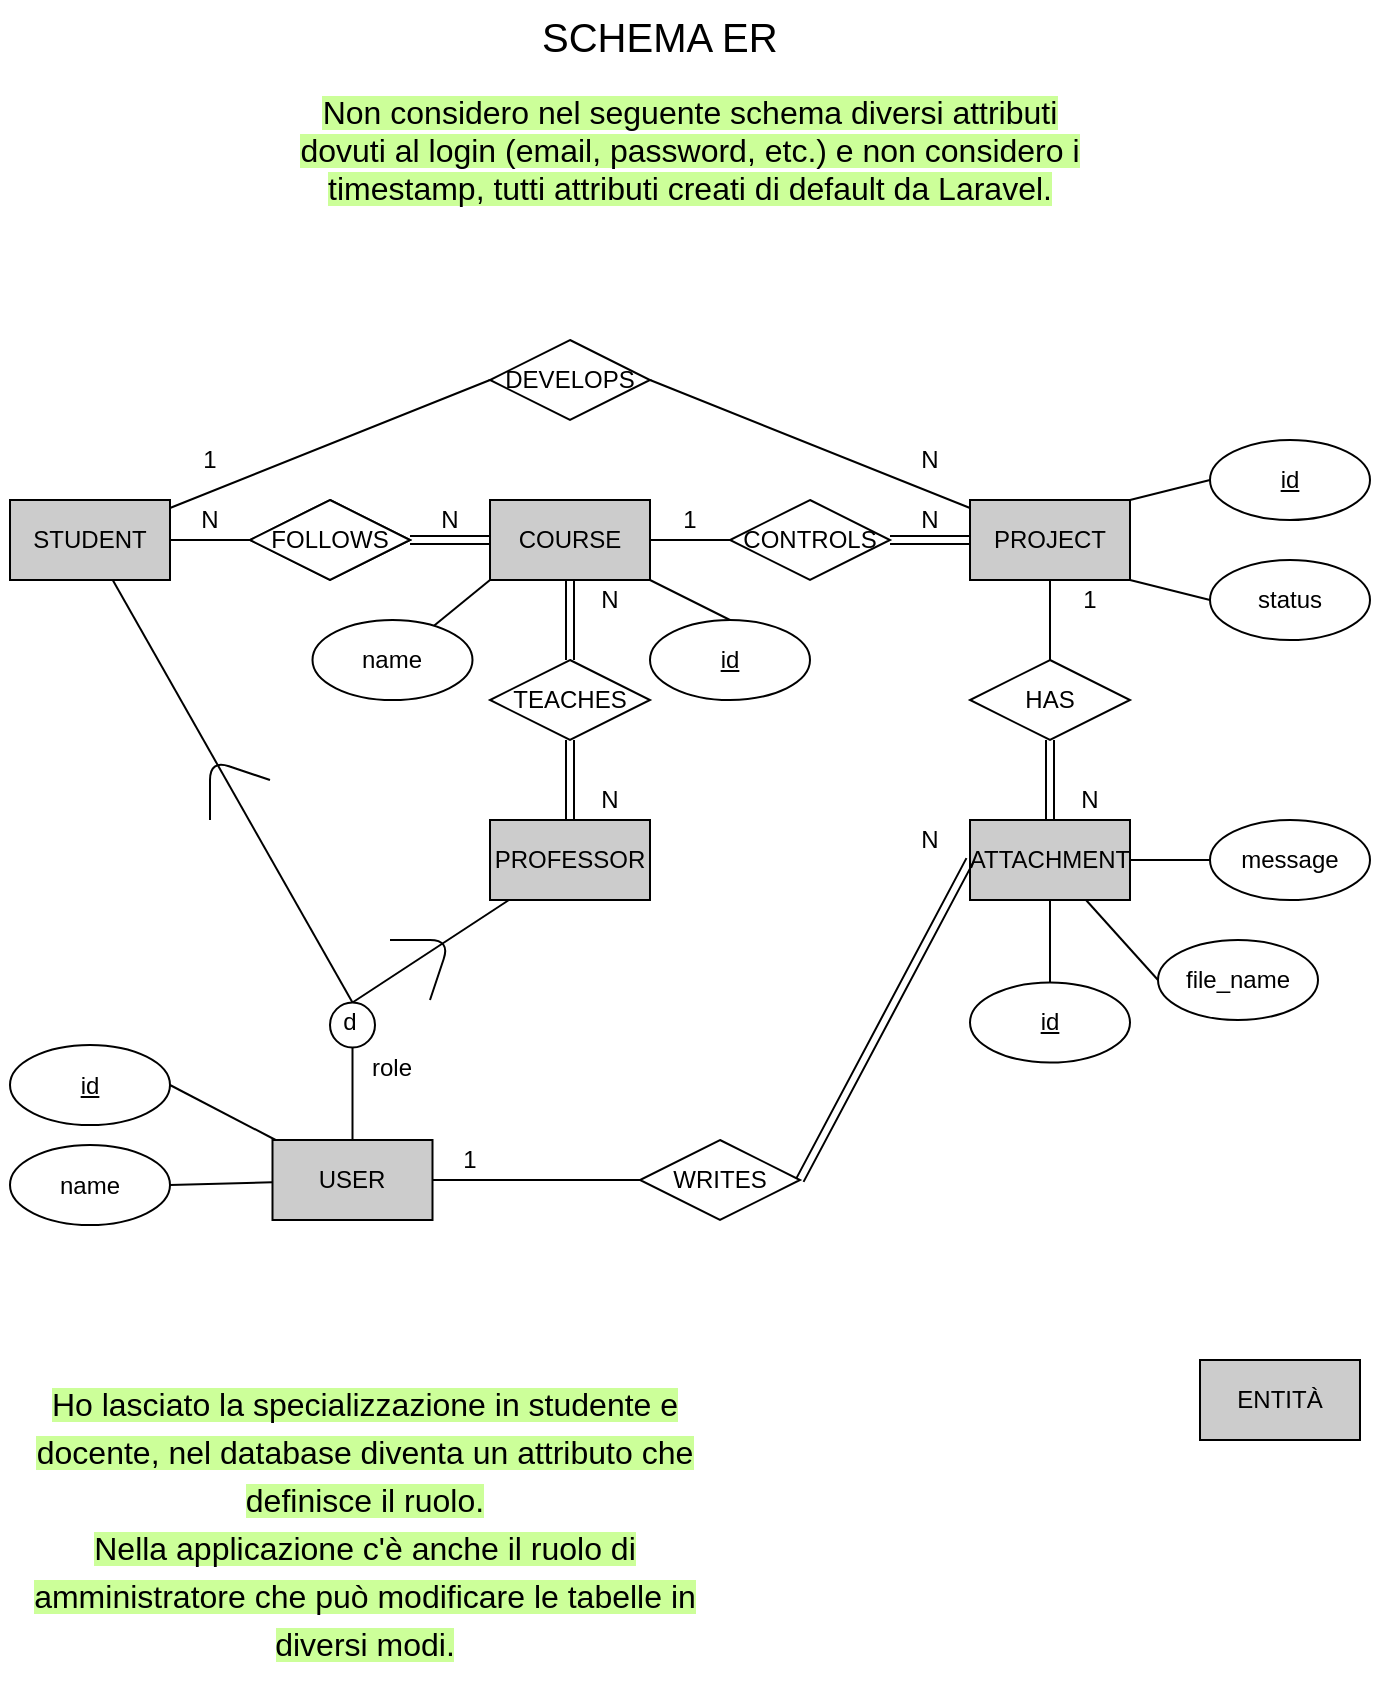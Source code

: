 <mxfile version="14.8.0" type="github" pages="5">
  <diagram name="SCHEMA_EER" id="66IZYz81pUA2FuGHuRgb">
    <mxGraphModel dx="1422" dy="793" grid="1" gridSize="10" guides="1" tooltips="1" connect="1" arrows="1" fold="1" page="1" pageScale="1" pageWidth="827" pageHeight="1169" math="0" shadow="0">
      <root>
        <mxCell id="sZDU4HWieTK7Ssa5qvWq-0" />
        <mxCell id="sZDU4HWieTK7Ssa5qvWq-1" parent="sZDU4HWieTK7Ssa5qvWq-0" />
        <mxCell id="sZDU4HWieTK7Ssa5qvWq-4" style="edgeStyle=orthogonalEdgeStyle;rounded=0;orthogonalLoop=1;jettySize=auto;html=1;entryX=0;entryY=0.5;entryDx=0;entryDy=0;endArrow=none;endFill=0;" parent="sZDU4HWieTK7Ssa5qvWq-1" source="sZDU4HWieTK7Ssa5qvWq-7" target="sZDU4HWieTK7Ssa5qvWq-25" edge="1">
          <mxGeometry relative="1" as="geometry" />
        </mxCell>
        <mxCell id="sZDU4HWieTK7Ssa5qvWq-5" style="rounded=0;orthogonalLoop=1;jettySize=auto;html=1;entryX=0;entryY=0.5;entryDx=0;entryDy=0;endArrow=none;endFill=0;strokeColor=#000000;" parent="sZDU4HWieTK7Ssa5qvWq-1" source="sZDU4HWieTK7Ssa5qvWq-7" target="sZDU4HWieTK7Ssa5qvWq-27" edge="1">
          <mxGeometry relative="1" as="geometry" />
        </mxCell>
        <mxCell id="sZDU4HWieTK7Ssa5qvWq-6" style="rounded=0;orthogonalLoop=1;jettySize=auto;html=1;endArrow=none;endFill=0;entryX=0.5;entryY=0;entryDx=0;entryDy=0;" parent="sZDU4HWieTK7Ssa5qvWq-1" source="sZDU4HWieTK7Ssa5qvWq-7" target="sZDU4HWieTK7Ssa5qvWq-70" edge="1">
          <mxGeometry relative="1" as="geometry">
            <mxPoint x="116" y="630" as="targetPoint" />
          </mxGeometry>
        </mxCell>
        <mxCell id="sZDU4HWieTK7Ssa5qvWq-7" value="STUDENT" style="rounded=0;whiteSpace=wrap;html=1;fillColor=#CCCCCC;" parent="sZDU4HWieTK7Ssa5qvWq-1" vertex="1">
          <mxGeometry x="76" y="290" width="80" height="40" as="geometry" />
        </mxCell>
        <mxCell id="sZDU4HWieTK7Ssa5qvWq-8" style="edgeStyle=orthogonalEdgeStyle;rounded=0;orthogonalLoop=1;jettySize=auto;html=1;exitX=1;exitY=0.5;exitDx=0;exitDy=0;endArrow=none;endFill=0;strokeColor=#000000;" parent="sZDU4HWieTK7Ssa5qvWq-1" source="sZDU4HWieTK7Ssa5qvWq-10" target="sZDU4HWieTK7Ssa5qvWq-29" edge="1">
          <mxGeometry relative="1" as="geometry" />
        </mxCell>
        <mxCell id="sZDU4HWieTK7Ssa5qvWq-9" style="edgeStyle=none;rounded=0;orthogonalLoop=1;jettySize=auto;html=1;exitX=1;exitY=1;exitDx=0;exitDy=0;entryX=0.5;entryY=0;entryDx=0;entryDy=0;endArrow=none;endFill=0;strokeColor=#000000;" parent="sZDU4HWieTK7Ssa5qvWq-1" source="sZDU4HWieTK7Ssa5qvWq-10" target="sZDU4HWieTK7Ssa5qvWq-63" edge="1">
          <mxGeometry relative="1" as="geometry" />
        </mxCell>
        <mxCell id="sZDU4HWieTK7Ssa5qvWq-10" value="COURSE" style="rounded=0;whiteSpace=wrap;html=1;fillColor=#CCCCCC;" parent="sZDU4HWieTK7Ssa5qvWq-1" vertex="1">
          <mxGeometry x="316" y="290" width="80" height="40" as="geometry" />
        </mxCell>
        <mxCell id="sZDU4HWieTK7Ssa5qvWq-13" style="edgeStyle=none;rounded=0;orthogonalLoop=1;jettySize=auto;html=1;entryX=1;entryY=0.5;entryDx=0;entryDy=0;endArrow=none;endFill=0;strokeColor=#000000;" parent="sZDU4HWieTK7Ssa5qvWq-1" source="sZDU4HWieTK7Ssa5qvWq-18" target="sZDU4HWieTK7Ssa5qvWq-27" edge="1">
          <mxGeometry relative="1" as="geometry" />
        </mxCell>
        <mxCell id="sZDU4HWieTK7Ssa5qvWq-14" style="edgeStyle=none;rounded=0;orthogonalLoop=1;jettySize=auto;html=1;endArrow=none;endFill=0;strokeColor=#000000;entryX=0.5;entryY=0;entryDx=0;entryDy=0;" parent="sZDU4HWieTK7Ssa5qvWq-1" source="sZDU4HWieTK7Ssa5qvWq-18" target="sZDU4HWieTK7Ssa5qvWq-77" edge="1">
          <mxGeometry relative="1" as="geometry">
            <mxPoint x="596" y="370" as="targetPoint" />
          </mxGeometry>
        </mxCell>
        <mxCell id="sZDU4HWieTK7Ssa5qvWq-15" style="edgeStyle=none;rounded=0;orthogonalLoop=1;jettySize=auto;html=1;entryX=0;entryY=0.5;entryDx=0;entryDy=0;endArrow=none;endFill=0;strokeColor=#000000;exitX=1;exitY=0;exitDx=0;exitDy=0;" parent="sZDU4HWieTK7Ssa5qvWq-1" source="sZDU4HWieTK7Ssa5qvWq-18" target="sZDU4HWieTK7Ssa5qvWq-42" edge="1">
          <mxGeometry relative="1" as="geometry" />
        </mxCell>
        <mxCell id="sZDU4HWieTK7Ssa5qvWq-16" style="edgeStyle=none;rounded=0;orthogonalLoop=1;jettySize=auto;html=1;exitX=1;exitY=1;exitDx=0;exitDy=0;entryX=0;entryY=0.5;entryDx=0;entryDy=0;endArrow=none;endFill=0;strokeColor=#000000;" parent="sZDU4HWieTK7Ssa5qvWq-1" source="sZDU4HWieTK7Ssa5qvWq-18" target="sZDU4HWieTK7Ssa5qvWq-39" edge="1">
          <mxGeometry relative="1" as="geometry" />
        </mxCell>
        <mxCell id="sZDU4HWieTK7Ssa5qvWq-18" value="PROJECT" style="rounded=0;whiteSpace=wrap;html=1;fillColor=#CCCCCC;" parent="sZDU4HWieTK7Ssa5qvWq-1" vertex="1">
          <mxGeometry x="556" y="290" width="80" height="40" as="geometry" />
        </mxCell>
        <mxCell id="sZDU4HWieTK7Ssa5qvWq-19" style="edgeStyle=orthogonalEdgeStyle;rounded=0;orthogonalLoop=1;jettySize=auto;html=1;entryX=0.5;entryY=1;entryDx=0;entryDy=0;endArrow=none;endFill=0;strokeColor=#000000;shape=link;" parent="sZDU4HWieTK7Ssa5qvWq-1" source="sZDU4HWieTK7Ssa5qvWq-21" target="sZDU4HWieTK7Ssa5qvWq-31" edge="1">
          <mxGeometry relative="1" as="geometry" />
        </mxCell>
        <mxCell id="sZDU4HWieTK7Ssa5qvWq-20" style="rounded=0;orthogonalLoop=1;jettySize=auto;html=1;endArrow=none;endFill=0;entryX=0.5;entryY=0;entryDx=0;entryDy=0;" parent="sZDU4HWieTK7Ssa5qvWq-1" source="sZDU4HWieTK7Ssa5qvWq-21" target="sZDU4HWieTK7Ssa5qvWq-70" edge="1">
          <mxGeometry relative="1" as="geometry">
            <mxPoint x="116" y="630" as="targetPoint" />
          </mxGeometry>
        </mxCell>
        <mxCell id="sZDU4HWieTK7Ssa5qvWq-21" value="PROFESSOR" style="rounded=0;whiteSpace=wrap;html=1;fillColor=#CCCCCC;" parent="sZDU4HWieTK7Ssa5qvWq-1" vertex="1">
          <mxGeometry x="316" y="450" width="80" height="40" as="geometry" />
        </mxCell>
        <mxCell id="sZDU4HWieTK7Ssa5qvWq-22" value="ENTITÀ" style="rounded=0;whiteSpace=wrap;html=1;fillColor=#CCCCCC;" parent="sZDU4HWieTK7Ssa5qvWq-1" vertex="1">
          <mxGeometry x="671" y="720" width="80" height="40" as="geometry" />
        </mxCell>
        <mxCell id="sZDU4HWieTK7Ssa5qvWq-23" value="" style="rhombus;whiteSpace=wrap;html=1;" parent="sZDU4HWieTK7Ssa5qvWq-1" vertex="1">
          <mxGeometry x="196" y="290" width="80" height="40" as="geometry" />
        </mxCell>
        <mxCell id="sZDU4HWieTK7Ssa5qvWq-24" style="edgeStyle=orthogonalEdgeStyle;rounded=0;orthogonalLoop=1;jettySize=auto;html=1;entryX=0;entryY=0.5;entryDx=0;entryDy=0;endArrow=none;endFill=0;strokeColor=#000000;shape=link;" parent="sZDU4HWieTK7Ssa5qvWq-1" source="sZDU4HWieTK7Ssa5qvWq-25" target="sZDU4HWieTK7Ssa5qvWq-10" edge="1">
          <mxGeometry relative="1" as="geometry" />
        </mxCell>
        <mxCell id="sZDU4HWieTK7Ssa5qvWq-25" value="FOLLOWS" style="rhombus;whiteSpace=wrap;html=1;" parent="sZDU4HWieTK7Ssa5qvWq-1" vertex="1">
          <mxGeometry x="196" y="290" width="80" height="40" as="geometry" />
        </mxCell>
        <mxCell id="sZDU4HWieTK7Ssa5qvWq-27" value="DEVELOPS" style="rhombus;whiteSpace=wrap;html=1;" parent="sZDU4HWieTK7Ssa5qvWq-1" vertex="1">
          <mxGeometry x="316" y="210" width="80" height="40" as="geometry" />
        </mxCell>
        <mxCell id="sZDU4HWieTK7Ssa5qvWq-28" style="edgeStyle=orthogonalEdgeStyle;rounded=0;orthogonalLoop=1;jettySize=auto;html=1;exitX=1;exitY=0.5;exitDx=0;exitDy=0;entryX=0;entryY=0.5;entryDx=0;entryDy=0;endArrow=none;endFill=0;strokeColor=#000000;shape=link;" parent="sZDU4HWieTK7Ssa5qvWq-1" source="sZDU4HWieTK7Ssa5qvWq-29" target="sZDU4HWieTK7Ssa5qvWq-18" edge="1">
          <mxGeometry relative="1" as="geometry" />
        </mxCell>
        <mxCell id="sZDU4HWieTK7Ssa5qvWq-29" value="CONTROLS" style="rhombus;whiteSpace=wrap;html=1;" parent="sZDU4HWieTK7Ssa5qvWq-1" vertex="1">
          <mxGeometry x="436" y="290" width="80" height="40" as="geometry" />
        </mxCell>
        <mxCell id="sZDU4HWieTK7Ssa5qvWq-30" style="edgeStyle=orthogonalEdgeStyle;rounded=0;orthogonalLoop=1;jettySize=auto;html=1;endArrow=none;endFill=0;strokeColor=#000000;shape=link;" parent="sZDU4HWieTK7Ssa5qvWq-1" source="sZDU4HWieTK7Ssa5qvWq-31" target="sZDU4HWieTK7Ssa5qvWq-10" edge="1">
          <mxGeometry relative="1" as="geometry" />
        </mxCell>
        <mxCell id="sZDU4HWieTK7Ssa5qvWq-31" value="TEACHES" style="rhombus;whiteSpace=wrap;html=1;" parent="sZDU4HWieTK7Ssa5qvWq-1" vertex="1">
          <mxGeometry x="316" y="370" width="80" height="40" as="geometry" />
        </mxCell>
        <mxCell id="sZDU4HWieTK7Ssa5qvWq-33" value="WRITES" style="rhombus;whiteSpace=wrap;html=1;" parent="sZDU4HWieTK7Ssa5qvWq-1" vertex="1">
          <mxGeometry x="391" y="610" width="80" height="40" as="geometry" />
        </mxCell>
        <mxCell id="sZDU4HWieTK7Ssa5qvWq-34" style="edgeStyle=none;rounded=0;orthogonalLoop=1;jettySize=auto;html=1;endArrow=none;endFill=0;strokeColor=#000000;shape=link;exitX=0.5;exitY=1;exitDx=0;exitDy=0;entryX=0.5;entryY=0;entryDx=0;entryDy=0;" parent="sZDU4HWieTK7Ssa5qvWq-1" source="sZDU4HWieTK7Ssa5qvWq-77" target="9dTlJpX9FoMD81TNzN0M-7" edge="1">
          <mxGeometry relative="1" as="geometry">
            <mxPoint x="596" y="410" as="sourcePoint" />
            <mxPoint x="596" y="450" as="targetPoint" />
          </mxGeometry>
        </mxCell>
        <mxCell id="sZDU4HWieTK7Ssa5qvWq-36" style="edgeStyle=none;rounded=0;orthogonalLoop=1;jettySize=auto;html=1;entryX=0.5;entryY=0;entryDx=0;entryDy=0;endArrow=none;endFill=0;strokeColor=#000000;exitX=0.5;exitY=1;exitDx=0;exitDy=0;" parent="sZDU4HWieTK7Ssa5qvWq-1" source="9dTlJpX9FoMD81TNzN0M-7" target="9dTlJpX9FoMD81TNzN0M-5" edge="1">
          <mxGeometry relative="1" as="geometry">
            <mxPoint x="596" y="490" as="sourcePoint" />
            <mxPoint x="596" y="530" as="targetPoint" />
          </mxGeometry>
        </mxCell>
        <mxCell id="TBHhQB67um9vgZtg84Kf-2" style="rounded=0;orthogonalLoop=1;jettySize=auto;html=1;entryX=0;entryY=0.5;entryDx=0;entryDy=0;endArrow=none;endFill=0;exitX=1;exitY=0.5;exitDx=0;exitDy=0;" parent="sZDU4HWieTK7Ssa5qvWq-1" source="9dTlJpX9FoMD81TNzN0M-7" target="sZDU4HWieTK7Ssa5qvWq-49" edge="1">
          <mxGeometry relative="1" as="geometry">
            <mxPoint x="636" y="470" as="sourcePoint" />
          </mxGeometry>
        </mxCell>
        <mxCell id="sZDU4HWieTK7Ssa5qvWq-39" value="status" style="ellipse;whiteSpace=wrap;html=1;align=center;" parent="sZDU4HWieTK7Ssa5qvWq-1" vertex="1">
          <mxGeometry x="676" y="320" width="80" height="40" as="geometry" />
        </mxCell>
        <mxCell id="sZDU4HWieTK7Ssa5qvWq-40" value="name" style="ellipse;whiteSpace=wrap;html=1;align=center;" parent="sZDU4HWieTK7Ssa5qvWq-1" vertex="1">
          <mxGeometry x="76" y="612.5" width="80" height="40" as="geometry" />
        </mxCell>
        <mxCell id="sZDU4HWieTK7Ssa5qvWq-42" value="&lt;u&gt;id&lt;/u&gt;" style="ellipse;whiteSpace=wrap;html=1;align=center;" parent="sZDU4HWieTK7Ssa5qvWq-1" vertex="1">
          <mxGeometry x="676" y="260" width="80" height="40" as="geometry" />
        </mxCell>
        <mxCell id="sZDU4HWieTK7Ssa5qvWq-43" value="&lt;u&gt;id&lt;/u&gt;" style="ellipse;whiteSpace=wrap;html=1;align=center;" parent="sZDU4HWieTK7Ssa5qvWq-1" vertex="1">
          <mxGeometry x="76" y="562.5" width="80" height="40" as="geometry" />
        </mxCell>
        <mxCell id="sZDU4HWieTK7Ssa5qvWq-45" value="SCHEMA ER&#xa;" style="text;strokeColor=none;fillColor=none;spacingLeft=4;spacingRight=4;overflow=hidden;rotatable=0;points=[[0,0.5],[1,0.5]];portConstraint=eastwest;fontSize=20;" parent="sZDU4HWieTK7Ssa5qvWq-1" vertex="1">
          <mxGeometry x="336" y="40" width="160" height="40" as="geometry" />
        </mxCell>
        <mxCell id="sZDU4HWieTK7Ssa5qvWq-49" value="message" style="ellipse;whiteSpace=wrap;html=1;align=center;" parent="sZDU4HWieTK7Ssa5qvWq-1" vertex="1">
          <mxGeometry x="676" y="450" width="80" height="40" as="geometry" />
        </mxCell>
        <mxCell id="sZDU4HWieTK7Ssa5qvWq-52" value="N" style="text;html=1;strokeColor=none;fillColor=none;align=center;verticalAlign=middle;whiteSpace=wrap;rounded=0;" parent="sZDU4HWieTK7Ssa5qvWq-1" vertex="1">
          <mxGeometry x="276" y="290" width="40" height="20" as="geometry" />
        </mxCell>
        <mxCell id="sZDU4HWieTK7Ssa5qvWq-53" value="N" style="text;html=1;strokeColor=none;fillColor=none;align=center;verticalAlign=middle;whiteSpace=wrap;rounded=0;" parent="sZDU4HWieTK7Ssa5qvWq-1" vertex="1">
          <mxGeometry x="156" y="290" width="40" height="20" as="geometry" />
        </mxCell>
        <mxCell id="sZDU4HWieTK7Ssa5qvWq-54" value="N" style="text;html=1;strokeColor=none;fillColor=none;align=center;verticalAlign=middle;whiteSpace=wrap;rounded=0;" parent="sZDU4HWieTK7Ssa5qvWq-1" vertex="1">
          <mxGeometry x="516" y="290" width="40" height="20" as="geometry" />
        </mxCell>
        <mxCell id="sZDU4HWieTK7Ssa5qvWq-55" value="1" style="text;html=1;strokeColor=none;fillColor=none;align=center;verticalAlign=middle;whiteSpace=wrap;rounded=0;" parent="sZDU4HWieTK7Ssa5qvWq-1" vertex="1">
          <mxGeometry x="396" y="290" width="40" height="20" as="geometry" />
        </mxCell>
        <mxCell id="sZDU4HWieTK7Ssa5qvWq-57" value="1" style="text;html=1;strokeColor=none;fillColor=none;align=center;verticalAlign=middle;whiteSpace=wrap;rounded=0;" parent="sZDU4HWieTK7Ssa5qvWq-1" vertex="1">
          <mxGeometry x="156" y="260" width="40" height="20" as="geometry" />
        </mxCell>
        <mxCell id="sZDU4HWieTK7Ssa5qvWq-58" value="N" style="text;html=1;strokeColor=none;fillColor=none;align=center;verticalAlign=middle;whiteSpace=wrap;rounded=0;" parent="sZDU4HWieTK7Ssa5qvWq-1" vertex="1">
          <mxGeometry x="516" y="260" width="40" height="20" as="geometry" />
        </mxCell>
        <mxCell id="sZDU4HWieTK7Ssa5qvWq-59" value="N" style="text;html=1;strokeColor=none;fillColor=none;align=center;verticalAlign=middle;whiteSpace=wrap;rounded=0;" parent="sZDU4HWieTK7Ssa5qvWq-1" vertex="1">
          <mxGeometry x="596" y="430" width="40" height="20" as="geometry" />
        </mxCell>
        <mxCell id="sZDU4HWieTK7Ssa5qvWq-60" value="1" style="text;html=1;strokeColor=none;fillColor=none;align=center;verticalAlign=middle;whiteSpace=wrap;rounded=0;" parent="sZDU4HWieTK7Ssa5qvWq-1" vertex="1">
          <mxGeometry x="596" y="330" width="40" height="20" as="geometry" />
        </mxCell>
        <mxCell id="sZDU4HWieTK7Ssa5qvWq-61" value="N" style="text;html=1;strokeColor=none;fillColor=none;align=center;verticalAlign=middle;whiteSpace=wrap;rounded=0;" parent="sZDU4HWieTK7Ssa5qvWq-1" vertex="1">
          <mxGeometry x="356" y="430" width="40" height="20" as="geometry" />
        </mxCell>
        <mxCell id="sZDU4HWieTK7Ssa5qvWq-62" value="N" style="text;html=1;strokeColor=none;fillColor=none;align=center;verticalAlign=middle;whiteSpace=wrap;rounded=0;" parent="sZDU4HWieTK7Ssa5qvWq-1" vertex="1">
          <mxGeometry x="356" y="330" width="40" height="20" as="geometry" />
        </mxCell>
        <mxCell id="sZDU4HWieTK7Ssa5qvWq-63" value="&lt;u&gt;id&lt;/u&gt;" style="ellipse;whiteSpace=wrap;html=1;align=center;" parent="sZDU4HWieTK7Ssa5qvWq-1" vertex="1">
          <mxGeometry x="396" y="350" width="80" height="40" as="geometry" />
        </mxCell>
        <mxCell id="sZDU4HWieTK7Ssa5qvWq-64" style="rounded=0;orthogonalLoop=1;jettySize=auto;html=1;entryX=0.5;entryY=1;entryDx=0;entryDy=0;endArrow=none;endFill=0;" parent="sZDU4HWieTK7Ssa5qvWq-1" source="sZDU4HWieTK7Ssa5qvWq-69" target="sZDU4HWieTK7Ssa5qvWq-70" edge="1">
          <mxGeometry relative="1" as="geometry" />
        </mxCell>
        <mxCell id="sZDU4HWieTK7Ssa5qvWq-65" style="rounded=0;orthogonalLoop=1;jettySize=auto;html=1;entryX=1;entryY=0.5;entryDx=0;entryDy=0;endArrow=none;endFill=0;" parent="sZDU4HWieTK7Ssa5qvWq-1" source="sZDU4HWieTK7Ssa5qvWq-69" target="sZDU4HWieTK7Ssa5qvWq-43" edge="1">
          <mxGeometry relative="1" as="geometry" />
        </mxCell>
        <mxCell id="sZDU4HWieTK7Ssa5qvWq-66" style="rounded=0;orthogonalLoop=1;jettySize=auto;html=1;entryX=1;entryY=0.5;entryDx=0;entryDy=0;endArrow=none;endFill=0;" parent="sZDU4HWieTK7Ssa5qvWq-1" source="sZDU4HWieTK7Ssa5qvWq-69" target="sZDU4HWieTK7Ssa5qvWq-40" edge="1">
          <mxGeometry relative="1" as="geometry" />
        </mxCell>
        <mxCell id="sZDU4HWieTK7Ssa5qvWq-68" style="edgeStyle=none;rounded=0;orthogonalLoop=1;jettySize=auto;html=1;endArrow=none;endFill=0;" parent="sZDU4HWieTK7Ssa5qvWq-1" source="sZDU4HWieTK7Ssa5qvWq-69" target="sZDU4HWieTK7Ssa5qvWq-33" edge="1">
          <mxGeometry relative="1" as="geometry" />
        </mxCell>
        <mxCell id="sZDU4HWieTK7Ssa5qvWq-69" value="USER" style="rounded=0;whiteSpace=wrap;html=1;fillColor=#CCCCCC;" parent="sZDU4HWieTK7Ssa5qvWq-1" vertex="1">
          <mxGeometry x="207.25" y="610" width="80" height="40" as="geometry" />
        </mxCell>
        <mxCell id="sZDU4HWieTK7Ssa5qvWq-70" value="" style="ellipse;whiteSpace=wrap;html=1;aspect=fixed;" parent="sZDU4HWieTK7Ssa5qvWq-1" vertex="1">
          <mxGeometry x="236" y="541.25" width="22.5" height="22.5" as="geometry" />
        </mxCell>
        <mxCell id="sZDU4HWieTK7Ssa5qvWq-71" value="&lt;div&gt;d&lt;/div&gt;" style="text;html=1;strokeColor=none;fillColor=none;align=center;verticalAlign=middle;whiteSpace=wrap;rounded=0;" parent="sZDU4HWieTK7Ssa5qvWq-1" vertex="1">
          <mxGeometry x="226" y="541.25" width="40" height="20" as="geometry" />
        </mxCell>
        <mxCell id="sZDU4HWieTK7Ssa5qvWq-72" value="1" style="text;html=1;strokeColor=none;fillColor=none;align=center;verticalAlign=middle;whiteSpace=wrap;rounded=0;" parent="sZDU4HWieTK7Ssa5qvWq-1" vertex="1">
          <mxGeometry x="286" y="610" width="40" height="20" as="geometry" />
        </mxCell>
        <mxCell id="sZDU4HWieTK7Ssa5qvWq-73" value="N" style="text;html=1;strokeColor=none;fillColor=none;align=center;verticalAlign=middle;whiteSpace=wrap;rounded=0;" parent="sZDU4HWieTK7Ssa5qvWq-1" vertex="1">
          <mxGeometry x="516" y="450" width="40" height="20" as="geometry" />
        </mxCell>
        <mxCell id="sZDU4HWieTK7Ssa5qvWq-77" value="HAS" style="rhombus;whiteSpace=wrap;html=1;" parent="sZDU4HWieTK7Ssa5qvWq-1" vertex="1">
          <mxGeometry x="556" y="370" width="80" height="40" as="geometry" />
        </mxCell>
        <mxCell id="sZDU4HWieTK7Ssa5qvWq-78" value="file_name" style="ellipse;whiteSpace=wrap;html=1;align=center;" parent="sZDU4HWieTK7Ssa5qvWq-1" vertex="1">
          <mxGeometry x="650" y="510" width="80" height="40" as="geometry" />
        </mxCell>
        <mxCell id="sZDU4HWieTK7Ssa5qvWq-79" value="" style="endArrow=none;html=1;" parent="sZDU4HWieTK7Ssa5qvWq-1" edge="1">
          <mxGeometry width="50" height="50" relative="1" as="geometry">
            <mxPoint x="176" y="450" as="sourcePoint" />
            <mxPoint x="206" y="430" as="targetPoint" />
            <Array as="points">
              <mxPoint x="176" y="420" />
            </Array>
          </mxGeometry>
        </mxCell>
        <mxCell id="sZDU4HWieTK7Ssa5qvWq-80" value="" style="endArrow=none;html=1;" parent="sZDU4HWieTK7Ssa5qvWq-1" edge="1">
          <mxGeometry width="50" height="50" relative="1" as="geometry">
            <mxPoint x="266" y="510" as="sourcePoint" />
            <mxPoint x="286" y="540" as="targetPoint" />
            <Array as="points">
              <mxPoint x="296" y="510" />
            </Array>
          </mxGeometry>
        </mxCell>
        <mxCell id="9dTlJpX9FoMD81TNzN0M-0" value="role" style="text;html=1;strokeColor=none;fillColor=none;align=center;verticalAlign=middle;whiteSpace=wrap;rounded=0;" parent="sZDU4HWieTK7Ssa5qvWq-1" vertex="1">
          <mxGeometry x="247.25" y="563.75" width="40" height="20" as="geometry" />
        </mxCell>
        <mxCell id="9dTlJpX9FoMD81TNzN0M-4" style="rounded=0;orthogonalLoop=1;jettySize=auto;html=1;entryX=0;entryY=1;entryDx=0;entryDy=0;endArrow=none;endFill=0;" parent="sZDU4HWieTK7Ssa5qvWq-1" source="9dTlJpX9FoMD81TNzN0M-3" target="sZDU4HWieTK7Ssa5qvWq-10" edge="1">
          <mxGeometry relative="1" as="geometry" />
        </mxCell>
        <mxCell id="9dTlJpX9FoMD81TNzN0M-3" value="name" style="ellipse;whiteSpace=wrap;html=1;align=center;" parent="sZDU4HWieTK7Ssa5qvWq-1" vertex="1">
          <mxGeometry x="227.25" y="350" width="80" height="40" as="geometry" />
        </mxCell>
        <mxCell id="9dTlJpX9FoMD81TNzN0M-5" value="&lt;u&gt;id&lt;/u&gt;" style="ellipse;whiteSpace=wrap;html=1;align=center;" parent="sZDU4HWieTK7Ssa5qvWq-1" vertex="1">
          <mxGeometry x="556" y="531.25" width="80" height="40" as="geometry" />
        </mxCell>
        <mxCell id="ATAAJEY8itAdzvSgZqZ4-0" style="rounded=0;orthogonalLoop=1;jettySize=auto;html=1;entryX=0;entryY=0.5;entryDx=0;entryDy=0;endArrow=none;endFill=0;" edge="1" parent="sZDU4HWieTK7Ssa5qvWq-1" source="9dTlJpX9FoMD81TNzN0M-7" target="sZDU4HWieTK7Ssa5qvWq-78">
          <mxGeometry relative="1" as="geometry" />
        </mxCell>
        <mxCell id="9dTlJpX9FoMD81TNzN0M-7" value="ATTACHMENT" style="rounded=0;whiteSpace=wrap;html=1;labelBackgroundColor=none;fillColor=#CCCCCC;" parent="sZDU4HWieTK7Ssa5qvWq-1" vertex="1">
          <mxGeometry x="556" y="450" width="80" height="40" as="geometry" />
        </mxCell>
        <mxCell id="9dTlJpX9FoMD81TNzN0M-8" value="" style="rounded=0;orthogonalLoop=1;jettySize=auto;html=1;exitX=1;exitY=0.5;exitDx=0;exitDy=0;entryX=0;entryY=0.5;entryDx=0;entryDy=0;endArrow=none;endFill=0;strokeColor=#000000;shape=link;" parent="sZDU4HWieTK7Ssa5qvWq-1" source="sZDU4HWieTK7Ssa5qvWq-33" target="9dTlJpX9FoMD81TNzN0M-7" edge="1">
          <mxGeometry relative="1" as="geometry">
            <mxPoint x="471" y="630" as="sourcePoint" />
            <mxPoint x="556" y="470" as="targetPoint" />
          </mxGeometry>
        </mxCell>
        <mxCell id="9dTlJpX9FoMD81TNzN0M-9" value="&lt;div style=&quot;font-size: 16px&quot;&gt;&lt;span style=&quot;background-color: rgb(204 , 255 , 153)&quot;&gt;&lt;span style=&quot;font-size: 16px&quot;&gt;Non considero nel seguente schema diversi attributi dovuti al login (email, password, etc.) e non considero i timestamp, tutti attributi creati di default da Laravel.&lt;/span&gt;&lt;/span&gt;&lt;/div&gt;" style="text;html=1;strokeColor=none;fillColor=none;align=center;verticalAlign=middle;whiteSpace=wrap;rounded=0;fontSize=16;" parent="sZDU4HWieTK7Ssa5qvWq-1" vertex="1">
          <mxGeometry x="216" y="80" width="400" height="70" as="geometry" />
        </mxCell>
        <mxCell id="Ub01cjxdcakHr8ICpf8u-0" value="&lt;div&gt;&lt;font style=&quot;font-size: 16px&quot;&gt;&lt;span style=&quot;background-color: rgb(204 , 255 , 153)&quot;&gt;Ho lasciato la specializzazione in studente e docente, nel database diventa un attributo che definisce il ruolo. &lt;br&gt;&lt;/span&gt;&lt;/font&gt;&lt;/div&gt;&lt;div&gt;&lt;font style=&quot;font-size: 16px&quot;&gt;&lt;span style=&quot;background-color: rgb(204 , 255 , 153)&quot;&gt;Nella applicazione c&#39;è anche il ruolo di amministratore che può modificare le tabelle in diversi modi.&lt;/span&gt;&lt;/font&gt;&lt;/div&gt;" style="text;html=1;strokeColor=none;fillColor=none;align=center;verticalAlign=middle;whiteSpace=wrap;rounded=0;labelBackgroundColor=none;fontSize=20;" parent="sZDU4HWieTK7Ssa5qvWq-1" vertex="1">
          <mxGeometry x="71" y="720" width="365" height="160" as="geometry" />
        </mxCell>
      </root>
    </mxGraphModel>
  </diagram>
  <diagram name="SCHEMA_RELAZIONALE" id="MZw9mcAXWoQgqGe-_8PZ">
    <mxGraphModel dx="1185" dy="661" grid="1" gridSize="10" guides="1" tooltips="1" connect="1" arrows="1" fold="1" page="1" pageScale="1" pageWidth="827" pageHeight="1169" math="0" shadow="0">
      <root>
        <mxCell id="05BvGZ8dcpormVHHbP-I-0" />
        <mxCell id="05BvGZ8dcpormVHHbP-I-1" parent="05BvGZ8dcpormVHHbP-I-0" />
        <mxCell id="05BvGZ8dcpormVHHbP-I-2" value="&lt;u&gt;id&lt;/u&gt;" style="whiteSpace=wrap;html=1;align=center;" parent="05BvGZ8dcpormVHHbP-I-1" vertex="1">
          <mxGeometry x="160.24" y="200" width="120" height="20" as="geometry" />
        </mxCell>
        <mxCell id="05BvGZ8dcpormVHHbP-I-3" style="edgeStyle=orthogonalEdgeStyle;curved=1;rounded=0;orthogonalLoop=1;jettySize=auto;html=1;exitX=1;exitY=0.25;exitDx=0;exitDy=0;endSize=6;" parent="05BvGZ8dcpormVHHbP-I-1" source="05BvGZ8dcpormVHHbP-I-4" edge="1">
          <mxGeometry relative="1" as="geometry">
            <mxPoint x="279.623" y="364.905" as="targetPoint" />
          </mxGeometry>
        </mxCell>
        <mxCell id="05BvGZ8dcpormVHHbP-I-4" value="&lt;u&gt;id&lt;/u&gt;" style="whiteSpace=wrap;html=1;align=center;" parent="05BvGZ8dcpormVHHbP-I-1" vertex="1">
          <mxGeometry x="159.48" y="360" width="120" height="20" as="geometry" />
        </mxCell>
        <mxCell id="05BvGZ8dcpormVHHbP-I-5" value="&lt;u&gt;id&lt;/u&gt;" style="whiteSpace=wrap;html=1;align=center;" parent="05BvGZ8dcpormVHHbP-I-1" vertex="1">
          <mxGeometry x="159.48" y="440" width="120" height="20" as="geometry" />
        </mxCell>
        <mxCell id="05BvGZ8dcpormVHHbP-I-6" value="&lt;u&gt;id&lt;/u&gt;" style="whiteSpace=wrap;html=1;align=center;" parent="05BvGZ8dcpormVHHbP-I-1" vertex="1">
          <mxGeometry x="159.48" y="520" width="120" height="20" as="geometry" />
        </mxCell>
        <mxCell id="05BvGZ8dcpormVHHbP-I-7" value="role" style="whiteSpace=wrap;html=1;align=center;" parent="05BvGZ8dcpormVHHbP-I-1" vertex="1">
          <mxGeometry x="399.76" y="200" width="120" height="20" as="geometry" />
        </mxCell>
        <mxCell id="05BvGZ8dcpormVHHbP-I-8" value="user" style="text;strokeColor=none;fillColor=none;spacingLeft=4;spacingRight=4;overflow=hidden;rotatable=0;points=[[0,0.5],[1,0.5]];portConstraint=eastwest;fontSize=12;align=left;" parent="05BvGZ8dcpormVHHbP-I-1" vertex="1">
          <mxGeometry x="170" y="180" width="80" height="20" as="geometry" />
        </mxCell>
        <mxCell id="05BvGZ8dcpormVHHbP-I-9" value="course" style="text;strokeColor=none;fillColor=none;spacingLeft=4;spacingRight=4;overflow=hidden;rotatable=0;points=[[0,0.5],[1,0.5]];portConstraint=eastwest;fontSize=12;" parent="05BvGZ8dcpormVHHbP-I-1" vertex="1">
          <mxGeometry x="159.48" y="340" width="70" height="20" as="geometry" />
        </mxCell>
        <mxCell id="05BvGZ8dcpormVHHbP-I-10" value="project" style="text;strokeColor=none;fillColor=none;spacingLeft=4;spacingRight=4;overflow=hidden;rotatable=0;points=[[0,0.5],[1,0.5]];portConstraint=eastwest;fontSize=12;" parent="05BvGZ8dcpormVHHbP-I-1" vertex="1">
          <mxGeometry x="160.0" y="420" width="80" height="20" as="geometry" />
        </mxCell>
        <mxCell id="05BvGZ8dcpormVHHbP-I-11" value="attachments" style="text;strokeColor=none;fillColor=none;spacingLeft=4;spacingRight=4;overflow=hidden;rotatable=0;points=[[0,0.5],[1,0.5]];portConstraint=eastwest;fontSize=12;" parent="05BvGZ8dcpormVHHbP-I-1" vertex="1">
          <mxGeometry x="160.76" y="490" width="80" height="30" as="geometry" />
        </mxCell>
        <mxCell id="05BvGZ8dcpormVHHbP-I-14" style="edgeStyle=orthogonalEdgeStyle;curved=1;rounded=0;orthogonalLoop=1;jettySize=auto;html=1;entryX=0;entryY=0.75;entryDx=0;entryDy=0;exitX=0;exitY=0.5;exitDx=0;exitDy=0;" parent="05BvGZ8dcpormVHHbP-I-1" source="05BvGZ8dcpormVHHbP-I-15" target="05BvGZ8dcpormVHHbP-I-2" edge="1">
          <mxGeometry relative="1" as="geometry">
            <Array as="points">
              <mxPoint x="130" y="290" />
              <mxPoint x="130" y="215" />
            </Array>
            <mxPoint x="169.52" y="270" as="targetPoint" />
          </mxGeometry>
        </mxCell>
        <mxCell id="05BvGZ8dcpormVHHbP-I-15" value="&lt;u&gt;user_id&lt;/u&gt;" style="whiteSpace=wrap;html=1;align=center;" parent="05BvGZ8dcpormVHHbP-I-1" vertex="1">
          <mxGeometry x="160.0" y="280" width="120" height="20" as="geometry" />
        </mxCell>
        <mxCell id="05BvGZ8dcpormVHHbP-I-18" value="SCHEMA RELAZIONALE" style="text;strokeColor=none;fillColor=none;spacingLeft=4;spacingRight=4;overflow=hidden;rotatable=0;points=[[0,0.5],[1,0.5]];portConstraint=eastwest;fontSize=20;" parent="05BvGZ8dcpormVHHbP-I-1" vertex="1">
          <mxGeometry x="305" y="40" width="240" height="40" as="geometry" />
        </mxCell>
        <mxCell id="nGR035LTsniNT_eZtfAf-4" style="edgeStyle=orthogonalEdgeStyle;rounded=0;orthogonalLoop=1;jettySize=auto;html=1;entryX=0;entryY=0.75;entryDx=0;entryDy=0;endArrow=classic;endFill=1;curved=1;" parent="05BvGZ8dcpormVHHbP-I-1" source="05BvGZ8dcpormVHHbP-I-19" target="05BvGZ8dcpormVHHbP-I-2" edge="1">
          <mxGeometry relative="1" as="geometry">
            <Array as="points">
              <mxPoint x="340" y="580" />
              <mxPoint x="40" y="580" />
              <mxPoint x="40" y="215" />
            </Array>
          </mxGeometry>
        </mxCell>
        <mxCell id="05BvGZ8dcpormVHHbP-I-19" value="user_id" style="whiteSpace=wrap;html=1;align=center;" parent="05BvGZ8dcpormVHHbP-I-1" vertex="1">
          <mxGeometry x="280" y="520" width="120" height="20" as="geometry" />
        </mxCell>
        <mxCell id="05BvGZ8dcpormVHHbP-I-21" value="name" style="whiteSpace=wrap;html=1;align=center;" parent="05BvGZ8dcpormVHHbP-I-1" vertex="1">
          <mxGeometry x="280.24" y="200" width="120" height="20" as="geometry" />
        </mxCell>
        <mxCell id="05BvGZ8dcpormVHHbP-I-22" value="status" style="whiteSpace=wrap;html=1;align=center;" parent="05BvGZ8dcpormVHHbP-I-1" vertex="1">
          <mxGeometry x="280" y="440" width="120" height="20" as="geometry" />
        </mxCell>
        <mxCell id="05BvGZ8dcpormVHHbP-I-23" value="course_user" style="text;whiteSpace=wrap;html=1;" parent="05BvGZ8dcpormVHHbP-I-1" vertex="1">
          <mxGeometry x="160.0" y="260" width="50" height="20" as="geometry" />
        </mxCell>
        <mxCell id="05BvGZ8dcpormVHHbP-I-31" style="edgeStyle=orthogonalEdgeStyle;curved=1;rounded=0;orthogonalLoop=1;jettySize=auto;html=1;endSize=6;entryX=0.75;entryY=0;entryDx=0;entryDy=0;exitX=0.5;exitY=1;exitDx=0;exitDy=0;" parent="05BvGZ8dcpormVHHbP-I-1" source="05BvGZ8dcpormVHHbP-I-32" target="05BvGZ8dcpormVHHbP-I-4" edge="1">
          <mxGeometry relative="1" as="geometry">
            <mxPoint x="310" y="415" as="targetPoint" />
            <Array as="points">
              <mxPoint x="340" y="320" />
              <mxPoint x="250" y="320" />
            </Array>
            <mxPoint x="340" y="310" as="sourcePoint" />
          </mxGeometry>
        </mxCell>
        <mxCell id="05BvGZ8dcpormVHHbP-I-32" value="&lt;u&gt;course_id&lt;/u&gt;" style="whiteSpace=wrap;html=1;align=center;" parent="05BvGZ8dcpormVHHbP-I-1" vertex="1">
          <mxGeometry x="280" y="280" width="120" height="20" as="geometry" />
        </mxCell>
        <mxCell id="05BvGZ8dcpormVHHbP-I-66" value="relazione" style="text;html=1;strokeColor=none;fillColor=none;align=center;verticalAlign=middle;whiteSpace=wrap;rounded=0;" parent="05BvGZ8dcpormVHHbP-I-1" vertex="1">
          <mxGeometry x="600" y="600" width="80" height="20" as="geometry" />
        </mxCell>
        <mxCell id="kfin361emQTMEfPLE4KT-0" value="message" style="whiteSpace=wrap;html=1;align=center;" parent="05BvGZ8dcpormVHHbP-I-1" vertex="1">
          <mxGeometry x="519.48" y="520" width="120" height="20" as="geometry" />
        </mxCell>
        <mxCell id="yur3tiSRCqLc6xeRUBEy-0" value="attributo" style="whiteSpace=wrap;html=1;align=center;" parent="05BvGZ8dcpormVHHbP-I-1" vertex="1">
          <mxGeometry x="600" y="620" width="120" height="20" as="geometry" />
        </mxCell>
        <mxCell id="yur3tiSRCqLc6xeRUBEy-1" value="name" style="whiteSpace=wrap;html=1;align=center;" parent="05BvGZ8dcpormVHHbP-I-1" vertex="1">
          <mxGeometry x="279.48" y="360" width="120" height="20" as="geometry" />
        </mxCell>
        <mxCell id="nGR035LTsniNT_eZtfAf-2" style="edgeStyle=orthogonalEdgeStyle;rounded=0;orthogonalLoop=1;jettySize=auto;html=1;entryX=0.5;entryY=1;entryDx=0;entryDy=0;endArrow=classic;endFill=1;curved=1;" parent="05BvGZ8dcpormVHHbP-I-1" source="nGR035LTsniNT_eZtfAf-0" target="05BvGZ8dcpormVHHbP-I-4" edge="1">
          <mxGeometry relative="1" as="geometry">
            <Array as="points">
              <mxPoint x="461" y="420" />
              <mxPoint x="220" y="420" />
            </Array>
          </mxGeometry>
        </mxCell>
        <mxCell id="nGR035LTsniNT_eZtfAf-0" value="course_id" style="whiteSpace=wrap;html=1;align=center;" parent="05BvGZ8dcpormVHHbP-I-1" vertex="1">
          <mxGeometry x="400.24" y="440" width="120" height="20" as="geometry" />
        </mxCell>
        <mxCell id="nGR035LTsniNT_eZtfAf-3" style="edgeStyle=orthogonalEdgeStyle;rounded=0;orthogonalLoop=1;jettySize=auto;html=1;exitX=0.5;exitY=0;exitDx=0;exitDy=0;entryX=0.5;entryY=1;entryDx=0;entryDy=0;endArrow=classic;endFill=1;curved=1;" parent="05BvGZ8dcpormVHHbP-I-1" source="nGR035LTsniNT_eZtfAf-1" target="05BvGZ8dcpormVHHbP-I-2" edge="1">
          <mxGeometry relative="1" as="geometry">
            <Array as="points">
              <mxPoint x="581" y="260" />
              <mxPoint x="220" y="260" />
            </Array>
          </mxGeometry>
        </mxCell>
        <mxCell id="nGR035LTsniNT_eZtfAf-1" value="student_id" style="whiteSpace=wrap;html=1;align=center;" parent="05BvGZ8dcpormVHHbP-I-1" vertex="1">
          <mxGeometry x="520.76" y="440" width="120" height="20" as="geometry" />
        </mxCell>
        <mxCell id="-FHBsc11K9NqxfD75ycy-0" value="&lt;div style=&quot;font-size: 16px&quot;&gt;&lt;font style=&quot;font-size: 16px&quot;&gt;&lt;span style=&quot;background-color: rgb(179 , 255 , 102)&quot;&gt;Non considero nel seguente schema diversi attributi dovuti al login (email, password, etc.) e non considero i timestamp: attributi definiti di default per convenzioni di Laravel.&lt;br&gt;&lt;/span&gt;&lt;/font&gt;&lt;/div&gt;" style="text;html=1;strokeColor=none;fillColor=none;align=center;verticalAlign=middle;whiteSpace=wrap;rounded=0;" parent="05BvGZ8dcpormVHHbP-I-1" vertex="1">
          <mxGeometry x="225" y="90" width="400" height="70" as="geometry" />
        </mxCell>
        <mxCell id="71sGAOD0cr-hcapQ24TO-0" value="file_name" style="whiteSpace=wrap;html=1;align=center;" vertex="1" parent="05BvGZ8dcpormVHHbP-I-1">
          <mxGeometry x="639.48" y="520" width="120" height="20" as="geometry" />
        </mxCell>
        <mxCell id="71sGAOD0cr-hcapQ24TO-2" style="edgeStyle=orthogonalEdgeStyle;rounded=0;orthogonalLoop=1;jettySize=auto;html=1;entryX=0.5;entryY=1;entryDx=0;entryDy=0;curved=1;" edge="1" parent="05BvGZ8dcpormVHHbP-I-1" source="71sGAOD0cr-hcapQ24TO-1" target="05BvGZ8dcpormVHHbP-I-5">
          <mxGeometry relative="1" as="geometry">
            <Array as="points">
              <mxPoint x="461" y="500" />
              <mxPoint x="220" y="500" />
            </Array>
          </mxGeometry>
        </mxCell>
        <mxCell id="71sGAOD0cr-hcapQ24TO-1" value="project_id" style="whiteSpace=wrap;html=1;align=center;" vertex="1" parent="05BvGZ8dcpormVHHbP-I-1">
          <mxGeometry x="399.48" y="520" width="120" height="20" as="geometry" />
        </mxCell>
      </root>
    </mxGraphModel>
  </diagram>
  <diagram id="i705wN5nimbzW39bx-Y-" name="MODELLO_SC_FSM">
    <mxGraphModel dx="1422" dy="793" grid="1" gridSize="10" guides="1" tooltips="1" connect="1" arrows="1" fold="1" page="1" pageScale="1" pageWidth="827" pageHeight="1169" math="0" shadow="0">
      <root>
        <mxCell id="aU3qwrOn2Yha6p2gdwzz-0" />
        <mxCell id="aU3qwrOn2Yha6p2gdwzz-1" parent="aU3qwrOn2Yha6p2gdwzz-0" />
        <mxCell id="Lvta74pmunkTydV5D5fo-14" value="" style="rounded=1;whiteSpace=wrap;html=1;" parent="aU3qwrOn2Yha6p2gdwzz-1" vertex="1">
          <mxGeometry x="19" y="140" width="790" height="730" as="geometry" />
        </mxCell>
        <mxCell id="sLJyrMq18Ptt2hgqR1nB-15" style="edgeStyle=none;rounded=0;orthogonalLoop=1;jettySize=auto;html=1;entryX=0.288;entryY=0.95;entryDx=0;entryDy=0;exitX=0.132;exitY=0.004;exitDx=0;exitDy=0;exitPerimeter=0;entryPerimeter=0;" parent="aU3qwrOn2Yha6p2gdwzz-1" source="sLJyrMq18Ptt2hgqR1nB-8" target="iN-P28s28DVhfH8Zn7S0-5" edge="1">
          <mxGeometry relative="1" as="geometry" />
        </mxCell>
        <mxCell id="sLJyrMq18Ptt2hgqR1nB-8" value="" style="rounded=1;whiteSpace=wrap;html=1;" parent="aU3qwrOn2Yha6p2gdwzz-1" vertex="1">
          <mxGeometry x="44" y="570" width="725" height="270" as="geometry" />
        </mxCell>
        <mxCell id="Lvta74pmunkTydV5D5fo-5" style="rounded=0;orthogonalLoop=1;jettySize=auto;html=1;entryX=1;entryY=0.5;entryDx=0;entryDy=0;startArrow=none;startFill=0;endArrow=classic;endFill=1;" parent="aU3qwrOn2Yha6p2gdwzz-1" target="iN-P28s28DVhfH8Zn7S0-5" edge="1">
          <mxGeometry relative="1" as="geometry">
            <mxPoint x="376" y="318" as="sourcePoint" />
          </mxGeometry>
        </mxCell>
        <mxCell id="sLJyrMq18Ptt2hgqR1nB-0" value="" style="rounded=1;whiteSpace=wrap;html=1;" parent="aU3qwrOn2Yha6p2gdwzz-1" vertex="1">
          <mxGeometry x="374" y="160" width="415" height="360" as="geometry" />
        </mxCell>
        <mxCell id="tJe2-cxzGNf51HmhKK35-45" value="" style="rounded=0;whiteSpace=wrap;html=1;" parent="aU3qwrOn2Yha6p2gdwzz-1" vertex="1">
          <mxGeometry x="210" y="880" width="430" height="200" as="geometry" />
        </mxCell>
        <mxCell id="tJe2-cxzGNf51HmhKK35-7" style="rounded=0;orthogonalLoop=1;jettySize=auto;html=1;startArrow=none;startFill=0;endArrow=classic;endFill=1;" parent="aU3qwrOn2Yha6p2gdwzz-1" source="tJe2-cxzGNf51HmhKK35-0" target="tJe2-cxzGNf51HmhKK35-2" edge="1">
          <mxGeometry relative="1" as="geometry" />
        </mxCell>
        <mxCell id="tJe2-cxzGNf51HmhKK35-17" style="edgeStyle=none;rounded=0;orthogonalLoop=1;jettySize=auto;html=1;startArrow=none;startFill=0;endArrow=classic;endFill=1;" parent="aU3qwrOn2Yha6p2gdwzz-1" source="tJe2-cxzGNf51HmhKK35-0" target="tJe2-cxzGNf51HmhKK35-1" edge="1">
          <mxGeometry relative="1" as="geometry" />
        </mxCell>
        <mxCell id="eI2zA8_k2M6hSMBjouGg-1" style="rounded=0;orthogonalLoop=1;jettySize=auto;html=1;entryX=0;entryY=0.5;entryDx=0;entryDy=0;" parent="aU3qwrOn2Yha6p2gdwzz-1" source="tJe2-cxzGNf51HmhKK35-0" target="eI2zA8_k2M6hSMBjouGg-0" edge="1">
          <mxGeometry relative="1" as="geometry" />
        </mxCell>
        <mxCell id="tJe2-cxzGNf51HmhKK35-0" value="HOME" style="ellipse;whiteSpace=wrap;html=1;aspect=fixed;" parent="aU3qwrOn2Yha6p2gdwzz-1" vertex="1">
          <mxGeometry x="209" y="370" width="80" height="80" as="geometry" />
        </mxCell>
        <mxCell id="tJe2-cxzGNf51HmhKK35-19" style="edgeStyle=none;rounded=0;orthogonalLoop=1;jettySize=auto;html=1;startArrow=none;startFill=0;endArrow=classic;endFill=1;" parent="aU3qwrOn2Yha6p2gdwzz-1" source="tJe2-cxzGNf51HmhKK35-1" target="tJe2-cxzGNf51HmhKK35-3" edge="1">
          <mxGeometry relative="1" as="geometry" />
        </mxCell>
        <mxCell id="tJe2-cxzGNf51HmhKK35-1" value="&lt;div&gt;MOSTRA_&lt;/div&gt;&lt;div&gt;CORSI&lt;/div&gt;_D" style="ellipse;whiteSpace=wrap;html=1;aspect=fixed;" parent="aU3qwrOn2Yha6p2gdwzz-1" vertex="1">
          <mxGeometry x="69" y="620" width="80" height="80" as="geometry" />
        </mxCell>
        <mxCell id="tJe2-cxzGNf51HmhKK35-9" style="edgeStyle=orthogonalEdgeStyle;curved=1;rounded=0;orthogonalLoop=1;jettySize=auto;html=1;entryX=0;entryY=0.5;entryDx=0;entryDy=0;startArrow=none;startFill=0;endArrow=classic;endFill=1;" parent="aU3qwrOn2Yha6p2gdwzz-1" source="tJe2-cxzGNf51HmhKK35-2" target="tJe2-cxzGNf51HmhKK35-6" edge="1">
          <mxGeometry relative="1" as="geometry" />
        </mxCell>
        <mxCell id="tJe2-cxzGNf51HmhKK35-2" value="&lt;div&gt;MOSTRA_&lt;/div&gt;&lt;div&gt;PROGETTI&lt;/div&gt;_S" style="ellipse;whiteSpace=wrap;html=1;aspect=fixed;" parent="aU3qwrOn2Yha6p2gdwzz-1" vertex="1">
          <mxGeometry x="404" y="250" width="80" height="80" as="geometry" />
        </mxCell>
        <mxCell id="tJe2-cxzGNf51HmhKK35-21" style="edgeStyle=none;rounded=0;orthogonalLoop=1;jettySize=auto;html=1;entryX=0;entryY=0.5;entryDx=0;entryDy=0;startArrow=none;startFill=0;endArrow=classic;endFill=1;" parent="aU3qwrOn2Yha6p2gdwzz-1" source="tJe2-cxzGNf51HmhKK35-3" target="tJe2-cxzGNf51HmhKK35-5" edge="1">
          <mxGeometry relative="1" as="geometry" />
        </mxCell>
        <mxCell id="tJe2-cxzGNf51HmhKK35-24" style="edgeStyle=orthogonalEdgeStyle;rounded=0;orthogonalLoop=1;jettySize=auto;html=1;startArrow=none;startFill=0;endArrow=classic;endFill=1;curved=1;entryX=0.5;entryY=1;entryDx=0;entryDy=0;exitX=0.5;exitY=1;exitDx=0;exitDy=0;" parent="aU3qwrOn2Yha6p2gdwzz-1" source="tJe2-cxzGNf51HmhKK35-3" target="tJe2-cxzGNf51HmhKK35-1" edge="1">
          <mxGeometry relative="1" as="geometry">
            <mxPoint x="121" y="699" as="targetPoint" />
            <Array as="points">
              <mxPoint x="309" y="740" />
              <mxPoint x="109" y="740" />
            </Array>
          </mxGeometry>
        </mxCell>
        <mxCell id="tJe2-cxzGNf51HmhKK35-3" value="&lt;div&gt;MOSTRA_&lt;/div&gt;&lt;div&gt;PROGETTI&lt;/div&gt;_D" style="ellipse;whiteSpace=wrap;html=1;aspect=fixed;" parent="aU3qwrOn2Yha6p2gdwzz-1" vertex="1">
          <mxGeometry x="269" y="620" width="80" height="80" as="geometry" />
        </mxCell>
        <mxCell id="tJe2-cxzGNf51HmhKK35-23" style="edgeStyle=orthogonalEdgeStyle;rounded=0;orthogonalLoop=1;jettySize=auto;html=1;entryX=0.5;entryY=1;entryDx=0;entryDy=0;startArrow=none;startFill=0;endArrow=classic;endFill=1;curved=1;exitX=0.5;exitY=1;exitDx=0;exitDy=0;" parent="aU3qwrOn2Yha6p2gdwzz-1" source="tJe2-cxzGNf51HmhKK35-5" target="tJe2-cxzGNf51HmhKK35-3" edge="1">
          <mxGeometry relative="1" as="geometry">
            <Array as="points">
              <mxPoint x="509" y="740" />
              <mxPoint x="309" y="740" />
            </Array>
            <mxPoint x="582.99" y="772" as="targetPoint" />
          </mxGeometry>
        </mxCell>
        <mxCell id="tJe2-cxzGNf51HmhKK35-25" style="edgeStyle=orthogonalEdgeStyle;rounded=0;orthogonalLoop=1;jettySize=auto;html=1;entryX=0.5;entryY=1;entryDx=0;entryDy=0;startArrow=none;startFill=0;endArrow=classic;endFill=1;curved=1;exitX=0.5;exitY=1;exitDx=0;exitDy=0;" parent="aU3qwrOn2Yha6p2gdwzz-1" source="tJe2-cxzGNf51HmhKK35-5" target="tJe2-cxzGNf51HmhKK35-1" edge="1">
          <mxGeometry relative="1" as="geometry">
            <Array as="points">
              <mxPoint x="509" y="810" />
              <mxPoint x="109" y="810" />
            </Array>
          </mxGeometry>
        </mxCell>
        <mxCell id="tJe2-cxzGNf51HmhKK35-5" value="&lt;div&gt;MOSTRA_&lt;/div&gt;&lt;div&gt;ALLEGATI&lt;br&gt;&lt;/div&gt;" style="ellipse;whiteSpace=wrap;html=1;aspect=fixed;" parent="aU3qwrOn2Yha6p2gdwzz-1" vertex="1">
          <mxGeometry x="469" y="620" width="80" height="80" as="geometry" />
        </mxCell>
        <mxCell id="tJe2-cxzGNf51HmhKK35-11" style="edgeStyle=orthogonalEdgeStyle;curved=1;rounded=0;orthogonalLoop=1;jettySize=auto;html=1;entryX=0.5;entryY=0;entryDx=0;entryDy=0;startArrow=none;startFill=0;endArrow=classic;endFill=1;exitX=0.5;exitY=0;exitDx=0;exitDy=0;" parent="aU3qwrOn2Yha6p2gdwzz-1" source="tJe2-cxzGNf51HmhKK35-6" target="tJe2-cxzGNf51HmhKK35-2" edge="1">
          <mxGeometry relative="1" as="geometry" />
        </mxCell>
        <mxCell id="tJe2-cxzGNf51HmhKK35-6" value="&lt;div&gt;MOSTRA_&lt;/div&gt;&lt;div&gt;ALLEGATI&lt;/div&gt;" style="ellipse;whiteSpace=wrap;html=1;aspect=fixed;" parent="aU3qwrOn2Yha6p2gdwzz-1" vertex="1">
          <mxGeometry x="654" y="250" width="80" height="80" as="geometry" />
        </mxCell>
        <mxCell id="tJe2-cxzGNf51HmhKK35-8" value="STUD./PROGETTI" style="text;html=1;strokeColor=none;fillColor=none;align=center;verticalAlign=middle;whiteSpace=wrap;rounded=0;rotation=-30;" parent="aU3qwrOn2Yha6p2gdwzz-1" vertex="1">
          <mxGeometry x="280" y="330" width="110" height="20" as="geometry" />
        </mxCell>
        <mxCell id="tJe2-cxzGNf51HmhKK35-10" value="SELEZIONA UNO" style="text;html=1;align=center;verticalAlign=middle;resizable=0;points=[];autosize=1;" parent="aU3qwrOn2Yha6p2gdwzz-1" vertex="1">
          <mxGeometry x="499.08" y="270" width="110" height="20" as="geometry" />
        </mxCell>
        <mxCell id="tJe2-cxzGNf51HmhKK35-12" value="INDIETRO/HOME" style="text;html=1;align=center;verticalAlign=middle;resizable=0;points=[];autosize=1;" parent="aU3qwrOn2Yha6p2gdwzz-1" vertex="1">
          <mxGeometry x="509" y="210" width="110" height="20" as="geometry" />
        </mxCell>
        <mxCell id="tJe2-cxzGNf51HmhKK35-18" value="&lt;div&gt;DOCENTE&lt;/div&gt;" style="text;html=1;align=center;verticalAlign=middle;resizable=0;points=[];autosize=1;rotation=-60;" parent="aU3qwrOn2Yha6p2gdwzz-1" vertex="1">
          <mxGeometry x="149" y="485" width="70" height="20" as="geometry" />
        </mxCell>
        <mxCell id="tJe2-cxzGNf51HmhKK35-20" value="SELEZIONA CORSO" style="text;html=1;strokeColor=none;fillColor=none;align=center;verticalAlign=middle;whiteSpace=wrap;rounded=0;" parent="aU3qwrOn2Yha6p2gdwzz-1" vertex="1">
          <mxGeometry x="149" y="640" width="120" height="20" as="geometry" />
        </mxCell>
        <mxCell id="iN-P28s28DVhfH8Zn7S0-3" style="edgeStyle=none;rounded=0;orthogonalLoop=1;jettySize=auto;html=1;fontSize=16;endArrow=none;endFill=0;entryX=0;entryY=0.25;entryDx=0;entryDy=0;startArrow=classic;startFill=1;" parent="aU3qwrOn2Yha6p2gdwzz-1" source="tJe2-cxzGNf51HmhKK35-27" target="tJe2-cxzGNf51HmhKK35-45" edge="1">
          <mxGeometry relative="1" as="geometry" />
        </mxCell>
        <mxCell id="tJe2-cxzGNf51HmhKK35-27" value="ATTIVO" style="ellipse;whiteSpace=wrap;html=1;aspect=fixed;" parent="aU3qwrOn2Yha6p2gdwzz-1" vertex="1">
          <mxGeometry x="320" y="970" width="80" height="80" as="geometry" />
        </mxCell>
        <mxCell id="tJe2-cxzGNf51HmhKK35-36" style="edgeStyle=orthogonalEdgeStyle;curved=1;rounded=0;orthogonalLoop=1;jettySize=auto;html=1;exitX=1;exitY=0.5;exitDx=0;exitDy=0;entryX=0;entryY=0.5;entryDx=0;entryDy=0;startArrow=none;startFill=0;endArrow=classic;endFill=1;" parent="aU3qwrOn2Yha6p2gdwzz-1" source="tJe2-cxzGNf51HmhKK35-27" target="tJe2-cxzGNf51HmhKK35-29" edge="1">
          <mxGeometry relative="1" as="geometry">
            <mxPoint x="410" y="1010" as="sourcePoint" />
          </mxGeometry>
        </mxCell>
        <mxCell id="tJe2-cxzGNf51HmhKK35-29" value="CONCLUSO" style="ellipse;whiteSpace=wrap;html=1;aspect=fixed;" parent="aU3qwrOn2Yha6p2gdwzz-1" vertex="1">
          <mxGeometry x="510.08" y="970" width="80" height="80" as="geometry" />
        </mxCell>
        <mxCell id="tJe2-cxzGNf51HmhKK35-37" value="&lt;div&gt;PROF:&lt;br&gt;&lt;/div&gt;&lt;div&gt;CHIUDE&lt;/div&gt;" style="text;html=1;align=center;verticalAlign=middle;resizable=0;points=[];autosize=1;" parent="aU3qwrOn2Yha6p2gdwzz-1" vertex="1">
          <mxGeometry x="425" y="980" width="60" height="30" as="geometry" />
        </mxCell>
        <mxCell id="tJe2-cxzGNf51HmhKK35-41" style="edgeStyle=orthogonalEdgeStyle;curved=1;rounded=0;orthogonalLoop=1;jettySize=auto;html=1;entryX=1;entryY=0;entryDx=0;entryDy=0;startArrow=none;startFill=0;endArrow=classic;endFill=1;" parent="aU3qwrOn2Yha6p2gdwzz-1" source="tJe2-cxzGNf51HmhKK35-27" target="tJe2-cxzGNf51HmhKK35-27" edge="1">
          <mxGeometry relative="1" as="geometry">
            <Array as="points">
              <mxPoint x="360" y="950" />
              <mxPoint x="388" y="950" />
            </Array>
          </mxGeometry>
        </mxCell>
        <mxCell id="tJe2-cxzGNf51HmhKK35-42" value="UTENTE:&lt;br&gt;&lt;div&gt;MESSAGGIO&lt;/div&gt;" style="text;html=1;align=center;verticalAlign=middle;resizable=0;points=[];autosize=1;" parent="aU3qwrOn2Yha6p2gdwzz-1" vertex="1">
          <mxGeometry x="335" y="920" width="90" height="30" as="geometry" />
        </mxCell>
        <mxCell id="tJe2-cxzGNf51HmhKK35-44" value="&lt;div&gt;STATI DEL PROGETTO&lt;/div&gt;" style="text;html=1;align=center;verticalAlign=middle;resizable=0;points=[];autosize=1;" parent="aU3qwrOn2Yha6p2gdwzz-1" vertex="1">
          <mxGeometry x="355" y="890" width="140" height="20" as="geometry" />
        </mxCell>
        <mxCell id="sLJyrMq18Ptt2hgqR1nB-2" value="WORKFLOW STUDENTE" style="text;html=1;strokeColor=none;fillColor=none;align=center;verticalAlign=middle;whiteSpace=wrap;rounded=0;" parent="aU3qwrOn2Yha6p2gdwzz-1" vertex="1">
          <mxGeometry x="499.08" y="140" width="170" height="20" as="geometry" />
        </mxCell>
        <mxCell id="sLJyrMq18Ptt2hgqR1nB-3" value="SELEZIONA PR." style="text;html=1;strokeColor=none;fillColor=none;align=center;verticalAlign=middle;whiteSpace=wrap;rounded=0;" parent="aU3qwrOn2Yha6p2gdwzz-1" vertex="1">
          <mxGeometry x="349" y="640" width="110" height="20" as="geometry" />
        </mxCell>
        <mxCell id="sLJyrMq18Ptt2hgqR1nB-5" value="&lt;div&gt;HOME&lt;/div&gt;" style="text;html=1;strokeColor=none;fillColor=none;align=center;verticalAlign=middle;whiteSpace=wrap;rounded=0;" parent="aU3qwrOn2Yha6p2gdwzz-1" vertex="1">
          <mxGeometry x="289" y="780" width="40" height="20" as="geometry" />
        </mxCell>
        <mxCell id="sLJyrMq18Ptt2hgqR1nB-6" value="&lt;div&gt;INDIETRO&lt;/div&gt;" style="text;html=1;strokeColor=none;fillColor=none;align=center;verticalAlign=middle;whiteSpace=wrap;rounded=0;" parent="aU3qwrOn2Yha6p2gdwzz-1" vertex="1">
          <mxGeometry x="189" y="710" width="40" height="20" as="geometry" />
        </mxCell>
        <mxCell id="sLJyrMq18Ptt2hgqR1nB-7" value="&lt;div&gt;INDIETRO&lt;/div&gt;" style="text;html=1;strokeColor=none;fillColor=none;align=center;verticalAlign=middle;whiteSpace=wrap;rounded=0;" parent="aU3qwrOn2Yha6p2gdwzz-1" vertex="1">
          <mxGeometry x="399" y="710" width="40" height="20" as="geometry" />
        </mxCell>
        <mxCell id="sLJyrMq18Ptt2hgqR1nB-9" value="WORKFLOW DOCENTE" style="text;html=1;strokeColor=none;fillColor=none;align=center;verticalAlign=middle;whiteSpace=wrap;rounded=0;" parent="aU3qwrOn2Yha6p2gdwzz-1" vertex="1">
          <mxGeometry x="359" y="550" width="140" height="20" as="geometry" />
        </mxCell>
        <mxCell id="sLJyrMq18Ptt2hgqR1nB-16" value="LOGOUT" style="text;html=1;strokeColor=none;fillColor=none;align=center;verticalAlign=middle;whiteSpace=wrap;rounded=0;rotation=-90;" parent="aU3qwrOn2Yha6p2gdwzz-1" vertex="1">
          <mxGeometry x="89" y="420" width="80" height="20" as="geometry" />
        </mxCell>
        <mxCell id="sLJyrMq18Ptt2hgqR1nB-17" value="LOGOUT" style="text;html=1;strokeColor=none;fillColor=none;align=center;verticalAlign=middle;whiteSpace=wrap;rounded=0;rotation=30;" parent="aU3qwrOn2Yha6p2gdwzz-1" vertex="1">
          <mxGeometry x="248.98" y="240.13" width="81" height="20" as="geometry" />
        </mxCell>
        <mxCell id="Lvta74pmunkTydV5D5fo-3" value="SCRIVI ALLEGATO" style="text;html=1;strokeColor=none;fillColor=none;align=center;verticalAlign=middle;whiteSpace=wrap;rounded=0;" parent="aU3qwrOn2Yha6p2gdwzz-1" vertex="1">
          <mxGeometry x="661.5" y="350" width="110" height="20" as="geometry" />
        </mxCell>
        <mxCell id="Lvta74pmunkTydV5D5fo-4" style="edgeStyle=orthogonalEdgeStyle;curved=1;rounded=0;orthogonalLoop=1;jettySize=auto;html=1;startArrow=classic;startFill=1;endArrow=none;endFill=0;" parent="aU3qwrOn2Yha6p2gdwzz-1" source="tJe2-cxzGNf51HmhKK35-6" edge="1">
          <mxGeometry relative="1" as="geometry">
            <mxPoint x="733" y="300" as="targetPoint" />
          </mxGeometry>
        </mxCell>
        <mxCell id="Lvta74pmunkTydV5D5fo-9" style="edgeStyle=orthogonalEdgeStyle;curved=1;rounded=0;orthogonalLoop=1;jettySize=auto;html=1;startArrow=none;startFill=0;endArrow=classic;endFill=1;" parent="aU3qwrOn2Yha6p2gdwzz-1" source="tJe2-cxzGNf51HmhKK35-5" target="tJe2-cxzGNf51HmhKK35-5" edge="1">
          <mxGeometry relative="1" as="geometry" />
        </mxCell>
        <mxCell id="Lvta74pmunkTydV5D5fo-10" value="SCRIVI ALLEGATO" style="text;html=1;strokeColor=none;fillColor=none;align=center;verticalAlign=middle;whiteSpace=wrap;rounded=0;" parent="aU3qwrOn2Yha6p2gdwzz-1" vertex="1">
          <mxGeometry x="574" y="650" width="110" height="20" as="geometry" />
        </mxCell>
        <mxCell id="Lvta74pmunkTydV5D5fo-11" style="edgeStyle=orthogonalEdgeStyle;curved=1;rounded=0;orthogonalLoop=1;jettySize=auto;html=1;entryX=1;entryY=0;entryDx=0;entryDy=0;startArrow=none;startFill=0;endArrow=classic;endFill=1;" parent="aU3qwrOn2Yha6p2gdwzz-1" source="tJe2-cxzGNf51HmhKK35-5" target="tJe2-cxzGNf51HmhKK35-5" edge="1">
          <mxGeometry relative="1" as="geometry">
            <Array as="points">
              <mxPoint x="509" y="600" />
              <mxPoint x="549" y="600" />
              <mxPoint x="549" y="632" />
            </Array>
          </mxGeometry>
        </mxCell>
        <mxCell id="Lvta74pmunkTydV5D5fo-12" value="CONCLUDI PROGETTO" style="text;html=1;strokeColor=none;fillColor=none;align=center;verticalAlign=middle;whiteSpace=wrap;rounded=0;" parent="aU3qwrOn2Yha6p2gdwzz-1" vertex="1">
          <mxGeometry x="554" y="610" width="155" height="20" as="geometry" />
        </mxCell>
        <mxCell id="POgY8O2y6yDw7dX3ddvg-0" style="rounded=0;orthogonalLoop=1;jettySize=auto;html=1;exitX=0.5;exitY=1;exitDx=0;exitDy=0;startArrow=classic;startFill=1;endArrow=none;endFill=0;entryX=0;entryY=0.5;entryDx=0;entryDy=0;" parent="aU3qwrOn2Yha6p2gdwzz-1" source="tJe2-cxzGNf51HmhKK35-2" target="EZ--3VFe76LoS2kxVd23-0" edge="1">
          <mxGeometry relative="1" as="geometry" />
        </mxCell>
        <mxCell id="POgY8O2y6yDw7dX3ddvg-1" value="&lt;div&gt;AGGIUNGI PROGETTO&lt;/div&gt;" style="text;html=1;strokeColor=none;fillColor=none;align=center;verticalAlign=middle;whiteSpace=wrap;rounded=0;" parent="aU3qwrOn2Yha6p2gdwzz-1" vertex="1">
          <mxGeometry x="450" y="310" width="130" height="20" as="geometry" />
        </mxCell>
        <mxCell id="EZ--3VFe76LoS2kxVd23-1" style="edgeStyle=none;rounded=0;orthogonalLoop=1;jettySize=auto;html=1;startArrow=classic;startFill=1;endArrow=none;endFill=0;" parent="aU3qwrOn2Yha6p2gdwzz-1" source="EZ--3VFe76LoS2kxVd23-0" target="tJe2-cxzGNf51HmhKK35-2" edge="1">
          <mxGeometry relative="1" as="geometry" />
        </mxCell>
        <mxCell id="EZ--3VFe76LoS2kxVd23-0" value="&lt;div&gt;CREAZIONE_&lt;/div&gt;&lt;div&gt;PROGETTO&lt;/div&gt;" style="ellipse;whiteSpace=wrap;html=1;aspect=fixed;" parent="aU3qwrOn2Yha6p2gdwzz-1" vertex="1">
          <mxGeometry x="485" y="340" width="80" height="80" as="geometry" />
        </mxCell>
        <mxCell id="EZ--3VFe76LoS2kxVd23-3" value="&lt;div&gt;INDIETRO/&lt;/div&gt;&lt;div&gt;CONFERMA&lt;br&gt;&lt;/div&gt;" style="text;html=1;strokeColor=none;fillColor=none;align=center;verticalAlign=middle;whiteSpace=wrap;rounded=0;" parent="aU3qwrOn2Yha6p2gdwzz-1" vertex="1">
          <mxGeometry x="399" y="360" width="70" height="20" as="geometry" />
        </mxCell>
        <mxCell id="iN-P28s28DVhfH8Zn7S0-4" value="&lt;font style=&quot;font-size: 22px&quot;&gt;Workflow PRISA (Statechart/FSM)&lt;/font&gt;" style="text;html=1;strokeColor=none;fillColor=none;align=center;verticalAlign=middle;whiteSpace=wrap;rounded=0;labelBackgroundColor=none;fontSize=16;" parent="aU3qwrOn2Yha6p2gdwzz-1" vertex="1">
          <mxGeometry x="200" y="40" width="440" height="20" as="geometry" />
        </mxCell>
        <mxCell id="iN-P28s28DVhfH8Zn7S0-6" style="edgeStyle=none;rounded=0;orthogonalLoop=1;jettySize=auto;html=1;fontSize=16;startArrow=classic;startFill=1;endArrow=none;endFill=0;entryX=0.092;entryY=0.005;entryDx=0;entryDy=0;entryPerimeter=0;" parent="aU3qwrOn2Yha6p2gdwzz-1" source="iN-P28s28DVhfH8Zn7S0-5" target="Lvta74pmunkTydV5D5fo-14" edge="1">
          <mxGeometry relative="1" as="geometry" />
        </mxCell>
        <mxCell id="iN-P28s28DVhfH8Zn7S0-7" style="edgeStyle=none;rounded=0;orthogonalLoop=1;jettySize=auto;html=1;fontSize=16;startArrow=none;startFill=0;endArrow=classic;endFill=1;" parent="aU3qwrOn2Yha6p2gdwzz-1" source="iN-P28s28DVhfH8Zn7S0-5" target="tJe2-cxzGNf51HmhKK35-0" edge="1">
          <mxGeometry relative="1" as="geometry" />
        </mxCell>
        <mxCell id="iN-P28s28DVhfH8Zn7S0-5" value="LOGIN" style="ellipse;whiteSpace=wrap;html=1;aspect=fixed;" parent="aU3qwrOn2Yha6p2gdwzz-1" vertex="1">
          <mxGeometry x="109" y="180" width="80" height="80" as="geometry" />
        </mxCell>
        <mxCell id="iN-P28s28DVhfH8Zn7S0-8" value="&lt;span style=&quot;background-color: rgb(204 , 255 , 153)&quot;&gt;Anche qui rappresento le interazioni di studenti e docenti, non prendo in considerazione gli amministratori e le eventuali ridirezioni in caso si voglia usare SAML.&lt;/span&gt;" style="text;html=1;strokeColor=none;fillColor=none;align=center;verticalAlign=middle;whiteSpace=wrap;rounded=0;labelBackgroundColor=none;fontSize=16;" parent="aU3qwrOn2Yha6p2gdwzz-1" vertex="1">
          <mxGeometry x="25" y="70" width="800" height="40" as="geometry" />
        </mxCell>
        <mxCell id="ZKuWScCHAui7C9TGiLLW-0" value="&lt;font style=&quot;font-size: 12px&quot;&gt;LOGIN&lt;/font&gt;" style="text;html=1;strokeColor=none;fillColor=none;align=center;verticalAlign=middle;whiteSpace=wrap;rounded=0;labelBackgroundColor=none;fontSize=20;rotation=60;" parent="aU3qwrOn2Yha6p2gdwzz-1" vertex="1">
          <mxGeometry x="200" y="290" width="40" height="20" as="geometry" />
        </mxCell>
        <mxCell id="eI2zA8_k2M6hSMBjouGg-3" style="edgeStyle=orthogonalEdgeStyle;rounded=0;orthogonalLoop=1;jettySize=auto;html=1;entryX=0;entryY=0.5;entryDx=0;entryDy=0;curved=1;" parent="aU3qwrOn2Yha6p2gdwzz-1" source="eI2zA8_k2M6hSMBjouGg-0" target="eI2zA8_k2M6hSMBjouGg-2" edge="1">
          <mxGeometry relative="1" as="geometry" />
        </mxCell>
        <mxCell id="eI2zA8_k2M6hSMBjouGg-0" value="&lt;div&gt;MOSTRA_&lt;/div&gt;&lt;div&gt;CORSI_S&lt;/div&gt;" style="ellipse;whiteSpace=wrap;html=1;aspect=fixed;" parent="aU3qwrOn2Yha6p2gdwzz-1" vertex="1">
          <mxGeometry x="405" y="425" width="80" height="80" as="geometry" />
        </mxCell>
        <mxCell id="eI2zA8_k2M6hSMBjouGg-4" style="edgeStyle=orthogonalEdgeStyle;rounded=0;orthogonalLoop=1;jettySize=auto;html=1;entryX=1;entryY=1;entryDx=0;entryDy=0;exitX=0;exitY=1;exitDx=0;exitDy=0;" parent="aU3qwrOn2Yha6p2gdwzz-1" source="eI2zA8_k2M6hSMBjouGg-2" target="eI2zA8_k2M6hSMBjouGg-0" edge="1">
          <mxGeometry relative="1" as="geometry" />
        </mxCell>
        <mxCell id="eI2zA8_k2M6hSMBjouGg-2" value="&lt;div&gt;SEGUI_&lt;/div&gt;&lt;div&gt;CORSO&lt;br&gt;&lt;/div&gt;" style="ellipse;whiteSpace=wrap;html=1;aspect=fixed;" parent="aU3qwrOn2Yha6p2gdwzz-1" vertex="1">
          <mxGeometry x="554" y="425" width="80" height="80" as="geometry" />
        </mxCell>
        <mxCell id="eI2zA8_k2M6hSMBjouGg-5" value="STUD./CORSI" style="text;html=1;strokeColor=none;fillColor=none;align=center;verticalAlign=middle;whiteSpace=wrap;rounded=0;rotation=20;" parent="aU3qwrOn2Yha6p2gdwzz-1" vertex="1">
          <mxGeometry x="309" y="450" width="40" height="20" as="geometry" />
        </mxCell>
        <mxCell id="eI2zA8_k2M6hSMBjouGg-6" value="&lt;div&gt;AGGIUNGI&lt;/div&gt;&lt;div&gt;CORSO&lt;br&gt;&lt;/div&gt;" style="text;html=1;strokeColor=none;fillColor=none;align=center;verticalAlign=middle;whiteSpace=wrap;rounded=0;" parent="aU3qwrOn2Yha6p2gdwzz-1" vertex="1">
          <mxGeometry x="495" y="440" width="40" height="20" as="geometry" />
        </mxCell>
        <mxCell id="eI2zA8_k2M6hSMBjouGg-7" value="INDIETRO" style="text;html=1;strokeColor=none;fillColor=none;align=center;verticalAlign=middle;whiteSpace=wrap;rounded=0;" parent="aU3qwrOn2Yha6p2gdwzz-1" vertex="1">
          <mxGeometry x="495" y="500" width="40" height="20" as="geometry" />
        </mxCell>
      </root>
    </mxGraphModel>
  </diagram>
  <diagram id="uz-bql21G0ZkBbgc17I7" name="SCHEMA EER_OLD">
    <mxGraphModel dx="1422" dy="804" grid="1" gridSize="10" guides="1" tooltips="1" connect="1" arrows="1" fold="1" page="1" pageScale="1" pageWidth="850" pageHeight="1100" math="0" shadow="0">
      <root>
        <mxCell id="zwl0saxS9elbdI8-pPL1-0" />
        <mxCell id="zwl0saxS9elbdI8-pPL1-1" parent="zwl0saxS9elbdI8-pPL1-0" />
        <mxCell id="hdEMsXxuOp78nP8J1U3S-0" style="edgeStyle=none;rounded=0;orthogonalLoop=1;jettySize=auto;html=1;entryX=0.5;entryY=0;entryDx=0;entryDy=0;endArrow=none;endFill=0;strokeColor=#000000;" parent="zwl0saxS9elbdI8-pPL1-1" source="hdEMsXxuOp78nP8J1U3S-1" target="hdEMsXxuOp78nP8J1U3S-63" edge="1">
          <mxGeometry relative="1" as="geometry" />
        </mxCell>
        <mxCell id="hdEMsXxuOp78nP8J1U3S-1" value="FILE" style="rounded=0;whiteSpace=wrap;html=1;fillColor=#CCCCCC;" parent="zwl0saxS9elbdI8-pPL1-1" vertex="1">
          <mxGeometry x="761.25" y="560" width="80" height="40" as="geometry" />
        </mxCell>
        <mxCell id="hdEMsXxuOp78nP8J1U3S-2" style="edgeStyle=orthogonalEdgeStyle;rounded=0;orthogonalLoop=1;jettySize=auto;html=1;entryX=0;entryY=0.5;entryDx=0;entryDy=0;endArrow=none;endFill=0;" parent="zwl0saxS9elbdI8-pPL1-1" source="hdEMsXxuOp78nP8J1U3S-8" target="hdEMsXxuOp78nP8J1U3S-30" edge="1">
          <mxGeometry relative="1" as="geometry" />
        </mxCell>
        <mxCell id="hdEMsXxuOp78nP8J1U3S-3" style="rounded=0;orthogonalLoop=1;jettySize=auto;html=1;entryX=0;entryY=0.5;entryDx=0;entryDy=0;endArrow=none;endFill=0;strokeColor=#000000;" parent="zwl0saxS9elbdI8-pPL1-1" source="hdEMsXxuOp78nP8J1U3S-8" target="hdEMsXxuOp78nP8J1U3S-32" edge="1">
          <mxGeometry relative="1" as="geometry" />
        </mxCell>
        <mxCell id="hdEMsXxuOp78nP8J1U3S-83" style="rounded=0;orthogonalLoop=1;jettySize=auto;html=1;endArrow=none;endFill=0;entryX=0.5;entryY=0;entryDx=0;entryDy=0;" parent="zwl0saxS9elbdI8-pPL1-1" source="hdEMsXxuOp78nP8J1U3S-8" target="hdEMsXxuOp78nP8J1U3S-87" edge="1">
          <mxGeometry relative="1" as="geometry">
            <mxPoint x="160" y="580" as="targetPoint" />
          </mxGeometry>
        </mxCell>
        <mxCell id="hdEMsXxuOp78nP8J1U3S-8" value="STUDENTE" style="rounded=0;whiteSpace=wrap;html=1;fillColor=#CCCCCC;" parent="zwl0saxS9elbdI8-pPL1-1" vertex="1">
          <mxGeometry x="120" y="240" width="80" height="40" as="geometry" />
        </mxCell>
        <mxCell id="hdEMsXxuOp78nP8J1U3S-9" style="edgeStyle=orthogonalEdgeStyle;rounded=0;orthogonalLoop=1;jettySize=auto;html=1;exitX=1;exitY=0.5;exitDx=0;exitDy=0;endArrow=none;endFill=0;strokeColor=#000000;" parent="zwl0saxS9elbdI8-pPL1-1" source="hdEMsXxuOp78nP8J1U3S-11" target="hdEMsXxuOp78nP8J1U3S-34" edge="1">
          <mxGeometry relative="1" as="geometry" />
        </mxCell>
        <mxCell id="hdEMsXxuOp78nP8J1U3S-10" style="edgeStyle=none;rounded=0;orthogonalLoop=1;jettySize=auto;html=1;exitX=1;exitY=1;exitDx=0;exitDy=0;entryX=0.5;entryY=0;entryDx=0;entryDy=0;endArrow=none;endFill=0;strokeColor=#000000;" parent="zwl0saxS9elbdI8-pPL1-1" source="hdEMsXxuOp78nP8J1U3S-11" target="hdEMsXxuOp78nP8J1U3S-82" edge="1">
          <mxGeometry relative="1" as="geometry" />
        </mxCell>
        <mxCell id="hdEMsXxuOp78nP8J1U3S-11" value="CORSO" style="rounded=0;whiteSpace=wrap;html=1;fillColor=#CCCCCC;" parent="zwl0saxS9elbdI8-pPL1-1" vertex="1">
          <mxGeometry x="360" y="240" width="80" height="40" as="geometry" />
        </mxCell>
        <mxCell id="hdEMsXxuOp78nP8J1U3S-12" style="edgeStyle=none;rounded=0;orthogonalLoop=1;jettySize=auto;html=1;exitX=0.5;exitY=1;exitDx=0;exitDy=0;entryX=0.5;entryY=0;entryDx=0;entryDy=0;endArrow=none;endFill=0;strokeColor=#000000;" parent="zwl0saxS9elbdI8-pPL1-1" source="hdEMsXxuOp78nP8J1U3S-13" target="hdEMsXxuOp78nP8J1U3S-62" edge="1">
          <mxGeometry relative="1" as="geometry" />
        </mxCell>
        <mxCell id="hdEMsXxuOp78nP8J1U3S-13" value="NOTA" style="rounded=0;whiteSpace=wrap;html=1;fillColor=#CCCCCC;" parent="zwl0saxS9elbdI8-pPL1-1" vertex="1">
          <mxGeometry x="640" y="560" width="80" height="40" as="geometry" />
        </mxCell>
        <mxCell id="hdEMsXxuOp78nP8J1U3S-14" style="edgeStyle=none;rounded=0;orthogonalLoop=1;jettySize=auto;html=1;entryX=1;entryY=0.5;entryDx=0;entryDy=0;endArrow=none;endFill=0;strokeColor=#000000;" parent="zwl0saxS9elbdI8-pPL1-1" source="hdEMsXxuOp78nP8J1U3S-20" target="hdEMsXxuOp78nP8J1U3S-32" edge="1">
          <mxGeometry relative="1" as="geometry" />
        </mxCell>
        <mxCell id="hdEMsXxuOp78nP8J1U3S-15" style="edgeStyle=none;rounded=0;orthogonalLoop=1;jettySize=auto;html=1;endArrow=none;endFill=0;strokeColor=#000000;" parent="zwl0saxS9elbdI8-pPL1-1" source="hdEMsXxuOp78nP8J1U3S-20" target="hdEMsXxuOp78nP8J1U3S-41" edge="1">
          <mxGeometry relative="1" as="geometry" />
        </mxCell>
        <mxCell id="hdEMsXxuOp78nP8J1U3S-16" style="edgeStyle=none;rounded=0;orthogonalLoop=1;jettySize=auto;html=1;entryX=0;entryY=0.5;entryDx=0;entryDy=0;endArrow=none;endFill=0;strokeColor=#000000;exitX=1;exitY=0;exitDx=0;exitDy=0;" parent="zwl0saxS9elbdI8-pPL1-1" source="hdEMsXxuOp78nP8J1U3S-20" target="hdEMsXxuOp78nP8J1U3S-52" edge="1">
          <mxGeometry relative="1" as="geometry" />
        </mxCell>
        <mxCell id="hdEMsXxuOp78nP8J1U3S-18" style="edgeStyle=none;rounded=0;orthogonalLoop=1;jettySize=auto;html=1;exitX=1;exitY=1;exitDx=0;exitDy=0;entryX=0;entryY=0.5;entryDx=0;entryDy=0;endArrow=none;endFill=0;strokeColor=#000000;" parent="zwl0saxS9elbdI8-pPL1-1" source="hdEMsXxuOp78nP8J1U3S-20" target="hdEMsXxuOp78nP8J1U3S-47" edge="1">
          <mxGeometry relative="1" as="geometry" />
        </mxCell>
        <mxCell id="hdEMsXxuOp78nP8J1U3S-100" style="edgeStyle=none;rounded=0;orthogonalLoop=1;jettySize=auto;html=1;entryX=0.5;entryY=0;entryDx=0;entryDy=0;endArrow=none;endFill=0;exitX=0;exitY=1;exitDx=0;exitDy=0;" parent="zwl0saxS9elbdI8-pPL1-1" source="hdEMsXxuOp78nP8J1U3S-20" target="hdEMsXxuOp78nP8J1U3S-38" edge="1">
          <mxGeometry relative="1" as="geometry" />
        </mxCell>
        <mxCell id="hdEMsXxuOp78nP8J1U3S-20" value="PROGETTO" style="rounded=0;whiteSpace=wrap;html=1;fillColor=#CCCCCC;" parent="zwl0saxS9elbdI8-pPL1-1" vertex="1">
          <mxGeometry x="600" y="240" width="80" height="40" as="geometry" />
        </mxCell>
        <mxCell id="hdEMsXxuOp78nP8J1U3S-21" style="edgeStyle=orthogonalEdgeStyle;rounded=0;orthogonalLoop=1;jettySize=auto;html=1;entryX=0.5;entryY=1;entryDx=0;entryDy=0;endArrow=none;endFill=0;strokeColor=#000000;shape=link;" parent="zwl0saxS9elbdI8-pPL1-1" source="hdEMsXxuOp78nP8J1U3S-26" target="hdEMsXxuOp78nP8J1U3S-36" edge="1">
          <mxGeometry relative="1" as="geometry" />
        </mxCell>
        <mxCell id="hdEMsXxuOp78nP8J1U3S-84" style="rounded=0;orthogonalLoop=1;jettySize=auto;html=1;endArrow=none;endFill=0;entryX=0.5;entryY=0;entryDx=0;entryDy=0;" parent="zwl0saxS9elbdI8-pPL1-1" source="hdEMsXxuOp78nP8J1U3S-26" target="hdEMsXxuOp78nP8J1U3S-87" edge="1">
          <mxGeometry relative="1" as="geometry">
            <mxPoint x="160" y="580" as="targetPoint" />
          </mxGeometry>
        </mxCell>
        <mxCell id="hdEMsXxuOp78nP8J1U3S-26" value="DOCENTE" style="rounded=0;whiteSpace=wrap;html=1;fillColor=#CCCCCC;" parent="zwl0saxS9elbdI8-pPL1-1" vertex="1">
          <mxGeometry x="360" y="400" width="80" height="40" as="geometry" />
        </mxCell>
        <mxCell id="hdEMsXxuOp78nP8J1U3S-27" value="ENTITÀ" style="rounded=0;whiteSpace=wrap;html=1;" parent="zwl0saxS9elbdI8-pPL1-1" vertex="1">
          <mxGeometry x="480" y="40" width="80" height="40" as="geometry" />
        </mxCell>
        <mxCell id="hdEMsXxuOp78nP8J1U3S-28" value="" style="rhombus;whiteSpace=wrap;html=1;" parent="zwl0saxS9elbdI8-pPL1-1" vertex="1">
          <mxGeometry x="240" y="240" width="80" height="40" as="geometry" />
        </mxCell>
        <mxCell id="hdEMsXxuOp78nP8J1U3S-29" style="edgeStyle=orthogonalEdgeStyle;rounded=0;orthogonalLoop=1;jettySize=auto;html=1;entryX=0;entryY=0.5;entryDx=0;entryDy=0;endArrow=none;endFill=0;strokeColor=#000000;shape=link;" parent="zwl0saxS9elbdI8-pPL1-1" source="hdEMsXxuOp78nP8J1U3S-30" target="hdEMsXxuOp78nP8J1U3S-11" edge="1">
          <mxGeometry relative="1" as="geometry" />
        </mxCell>
        <mxCell id="hdEMsXxuOp78nP8J1U3S-30" value="SEGUE" style="rhombus;whiteSpace=wrap;html=1;" parent="zwl0saxS9elbdI8-pPL1-1" vertex="1">
          <mxGeometry x="240" y="240" width="80" height="40" as="geometry" />
        </mxCell>
        <mxCell id="hdEMsXxuOp78nP8J1U3S-31" style="edgeStyle=orthogonalEdgeStyle;rounded=0;orthogonalLoop=1;jettySize=auto;html=1;exitX=0.5;exitY=1;exitDx=0;exitDy=0;entryX=0.5;entryY=0;entryDx=0;entryDy=0;endArrow=none;endFill=0;strokeColor=#000000;" parent="zwl0saxS9elbdI8-pPL1-1" source="hdEMsXxuOp78nP8J1U3S-32" target="hdEMsXxuOp78nP8J1U3S-11" edge="1">
          <mxGeometry relative="1" as="geometry" />
        </mxCell>
        <mxCell id="hdEMsXxuOp78nP8J1U3S-32" value="SVILUPPA" style="rhombus;whiteSpace=wrap;html=1;" parent="zwl0saxS9elbdI8-pPL1-1" vertex="1">
          <mxGeometry x="360" y="160" width="80" height="40" as="geometry" />
        </mxCell>
        <mxCell id="hdEMsXxuOp78nP8J1U3S-33" style="edgeStyle=orthogonalEdgeStyle;rounded=0;orthogonalLoop=1;jettySize=auto;html=1;exitX=1;exitY=0.5;exitDx=0;exitDy=0;entryX=0;entryY=0.5;entryDx=0;entryDy=0;endArrow=none;endFill=0;strokeColor=#000000;shape=link;" parent="zwl0saxS9elbdI8-pPL1-1" source="hdEMsXxuOp78nP8J1U3S-34" target="hdEMsXxuOp78nP8J1U3S-20" edge="1">
          <mxGeometry relative="1" as="geometry" />
        </mxCell>
        <mxCell id="hdEMsXxuOp78nP8J1U3S-34" value="&lt;div&gt;CONTROLLA&lt;/div&gt;" style="rhombus;whiteSpace=wrap;html=1;" parent="zwl0saxS9elbdI8-pPL1-1" vertex="1">
          <mxGeometry x="480" y="240" width="80" height="40" as="geometry" />
        </mxCell>
        <mxCell id="hdEMsXxuOp78nP8J1U3S-35" style="edgeStyle=orthogonalEdgeStyle;rounded=0;orthogonalLoop=1;jettySize=auto;html=1;endArrow=none;endFill=0;strokeColor=#000000;shape=link;" parent="zwl0saxS9elbdI8-pPL1-1" source="hdEMsXxuOp78nP8J1U3S-36" target="hdEMsXxuOp78nP8J1U3S-11" edge="1">
          <mxGeometry relative="1" as="geometry" />
        </mxCell>
        <mxCell id="hdEMsXxuOp78nP8J1U3S-36" value="INSEGNA" style="rhombus;whiteSpace=wrap;html=1;" parent="zwl0saxS9elbdI8-pPL1-1" vertex="1">
          <mxGeometry x="360" y="320" width="80" height="40" as="geometry" />
        </mxCell>
        <mxCell id="hdEMsXxuOp78nP8J1U3S-37" style="rounded=0;orthogonalLoop=1;jettySize=auto;html=1;exitX=1;exitY=0.5;exitDx=0;exitDy=0;entryX=0;entryY=0.25;entryDx=0;entryDy=0;endArrow=none;endFill=0;strokeColor=#000000;shape=link;" parent="zwl0saxS9elbdI8-pPL1-1" source="hdEMsXxuOp78nP8J1U3S-38" target="hdEMsXxuOp78nP8J1U3S-44" edge="1">
          <mxGeometry relative="1" as="geometry" />
        </mxCell>
        <mxCell id="hdEMsXxuOp78nP8J1U3S-38" value="SCRIVE" style="rhombus;whiteSpace=wrap;html=1;" parent="zwl0saxS9elbdI8-pPL1-1" vertex="1">
          <mxGeometry x="435" y="560" width="80" height="40" as="geometry" />
        </mxCell>
        <mxCell id="hdEMsXxuOp78nP8J1U3S-40" style="edgeStyle=none;rounded=0;orthogonalLoop=1;jettySize=auto;html=1;endArrow=none;endFill=0;strokeColor=#000000;shape=link;" parent="zwl0saxS9elbdI8-pPL1-1" source="hdEMsXxuOp78nP8J1U3S-41" target="hdEMsXxuOp78nP8J1U3S-44" edge="1">
          <mxGeometry relative="1" as="geometry" />
        </mxCell>
        <mxCell id="hdEMsXxuOp78nP8J1U3S-41" value="CONTIENE" style="shape=rhombus;double=1;perimeter=rhombusPerimeter;whiteSpace=wrap;html=1;align=center;" parent="zwl0saxS9elbdI8-pPL1-1" vertex="1">
          <mxGeometry x="600" y="320" width="80" height="40" as="geometry" />
        </mxCell>
        <mxCell id="hdEMsXxuOp78nP8J1U3S-42" style="edgeStyle=none;rounded=0;orthogonalLoop=1;jettySize=auto;html=1;entryX=0.5;entryY=0;entryDx=0;entryDy=0;endArrow=none;endFill=0;strokeColor=#000000;" parent="zwl0saxS9elbdI8-pPL1-1" source="hdEMsXxuOp78nP8J1U3S-44" target="hdEMsXxuOp78nP8J1U3S-55" edge="1">
          <mxGeometry relative="1" as="geometry" />
        </mxCell>
        <mxCell id="hdEMsXxuOp78nP8J1U3S-43" style="edgeStyle=none;rounded=0;orthogonalLoop=1;jettySize=auto;html=1;entryX=0.5;entryY=0;entryDx=0;entryDy=0;endArrow=none;endFill=0;strokeColor=#000000;" parent="zwl0saxS9elbdI8-pPL1-1" source="hdEMsXxuOp78nP8J1U3S-44" target="hdEMsXxuOp78nP8J1U3S-61" edge="1">
          <mxGeometry relative="1" as="geometry" />
        </mxCell>
        <mxCell id="hdEMsXxuOp78nP8J1U3S-44" value="ALLEGATO" style="shape=ext;margin=3;double=1;whiteSpace=wrap;html=1;align=center;fillColor=#CCCCCC;" parent="zwl0saxS9elbdI8-pPL1-1" vertex="1">
          <mxGeometry x="600" y="400" width="80" height="40" as="geometry" />
        </mxCell>
        <mxCell id="hdEMsXxuOp78nP8J1U3S-47" value="&lt;div&gt;Stato&lt;/div&gt;" style="ellipse;whiteSpace=wrap;html=1;align=center;" parent="zwl0saxS9elbdI8-pPL1-1" vertex="1">
          <mxGeometry x="720" y="270" width="80" height="40" as="geometry" />
        </mxCell>
        <mxCell id="hdEMsXxuOp78nP8J1U3S-50" value="Nome" style="ellipse;whiteSpace=wrap;html=1;align=center;" parent="zwl0saxS9elbdI8-pPL1-1" vertex="1">
          <mxGeometry x="120" y="562.5" width="80" height="40" as="geometry" />
        </mxCell>
        <mxCell id="hdEMsXxuOp78nP8J1U3S-51" value="Cognome" style="ellipse;whiteSpace=wrap;html=1;align=center;" parent="zwl0saxS9elbdI8-pPL1-1" vertex="1">
          <mxGeometry x="120" y="612.5" width="80" height="40" as="geometry" />
        </mxCell>
        <mxCell id="hdEMsXxuOp78nP8J1U3S-52" value="&lt;u&gt;Codice&lt;/u&gt;" style="ellipse;whiteSpace=wrap;html=1;align=center;" parent="zwl0saxS9elbdI8-pPL1-1" vertex="1">
          <mxGeometry x="720" y="210" width="80" height="40" as="geometry" />
        </mxCell>
        <mxCell id="hdEMsXxuOp78nP8J1U3S-54" value="&lt;u&gt;Matricola&lt;/u&gt;" style="ellipse;whiteSpace=wrap;html=1;align=center;" parent="zwl0saxS9elbdI8-pPL1-1" vertex="1">
          <mxGeometry x="120" y="512.5" width="80" height="40" as="geometry" />
        </mxCell>
        <mxCell id="hdEMsXxuOp78nP8J1U3S-55" value="&lt;span style=&quot;border-bottom: 1px dotted&quot;&gt;Numero&lt;/span&gt;" style="ellipse;whiteSpace=wrap;html=1;align=center;" parent="zwl0saxS9elbdI8-pPL1-1" vertex="1">
          <mxGeometry x="600" y="480" width="80" height="40" as="geometry" />
        </mxCell>
        <mxCell id="hdEMsXxuOp78nP8J1U3S-58" value="SCHEMA ER, prima idea" style="text;strokeColor=none;fillColor=none;spacingLeft=4;spacingRight=4;overflow=hidden;rotatable=0;points=[[0,0.5],[1,0.5]];portConstraint=eastwest;fontSize=12;" parent="zwl0saxS9elbdI8-pPL1-1" vertex="1">
          <mxGeometry x="40" y="10" width="150" height="30" as="geometry" />
        </mxCell>
        <mxCell id="hdEMsXxuOp78nP8J1U3S-59" style="edgeStyle=none;rounded=0;orthogonalLoop=1;jettySize=auto;html=1;exitX=0;exitY=0.5;exitDx=0;exitDy=0;entryX=0.5;entryY=0;entryDx=0;entryDy=0;endArrow=none;endFill=0;strokeColor=#000000;" parent="zwl0saxS9elbdI8-pPL1-1" source="hdEMsXxuOp78nP8J1U3S-61" target="hdEMsXxuOp78nP8J1U3S-13" edge="1">
          <mxGeometry relative="1" as="geometry" />
        </mxCell>
        <mxCell id="hdEMsXxuOp78nP8J1U3S-60" style="edgeStyle=none;rounded=0;orthogonalLoop=1;jettySize=auto;html=1;exitX=1;exitY=0.5;exitDx=0;exitDy=0;entryX=0.5;entryY=0;entryDx=0;entryDy=0;endArrow=none;endFill=0;strokeColor=#000000;" parent="zwl0saxS9elbdI8-pPL1-1" source="hdEMsXxuOp78nP8J1U3S-61" target="hdEMsXxuOp78nP8J1U3S-1" edge="1">
          <mxGeometry relative="1" as="geometry" />
        </mxCell>
        <mxCell id="hdEMsXxuOp78nP8J1U3S-61" value="" style="ellipse;whiteSpace=wrap;html=1;aspect=fixed;" parent="zwl0saxS9elbdI8-pPL1-1" vertex="1">
          <mxGeometry x="730" y="490" width="22.5" height="22.5" as="geometry" />
        </mxCell>
        <mxCell id="hdEMsXxuOp78nP8J1U3S-62" value="Testo" style="ellipse;whiteSpace=wrap;html=1;align=center;" parent="zwl0saxS9elbdI8-pPL1-1" vertex="1">
          <mxGeometry x="640" y="620" width="80" height="40" as="geometry" />
        </mxCell>
        <mxCell id="hdEMsXxuOp78nP8J1U3S-63" value="Dato" style="ellipse;whiteSpace=wrap;html=1;align=center;" parent="zwl0saxS9elbdI8-pPL1-1" vertex="1">
          <mxGeometry x="760" y="620" width="80" height="40" as="geometry" />
        </mxCell>
        <mxCell id="hdEMsXxuOp78nP8J1U3S-64" value="&lt;div&gt;d&lt;/div&gt;" style="text;html=1;strokeColor=none;fillColor=none;align=center;verticalAlign=middle;whiteSpace=wrap;rounded=0;" parent="zwl0saxS9elbdI8-pPL1-1" vertex="1">
          <mxGeometry x="721.25" y="491.25" width="40" height="20" as="geometry" />
        </mxCell>
        <mxCell id="hdEMsXxuOp78nP8J1U3S-65" value="N" style="text;html=1;strokeColor=none;fillColor=none;align=center;verticalAlign=middle;whiteSpace=wrap;rounded=0;" parent="zwl0saxS9elbdI8-pPL1-1" vertex="1">
          <mxGeometry x="320" y="240" width="40" height="20" as="geometry" />
        </mxCell>
        <mxCell id="hdEMsXxuOp78nP8J1U3S-66" value="N" style="text;html=1;strokeColor=none;fillColor=none;align=center;verticalAlign=middle;whiteSpace=wrap;rounded=0;" parent="zwl0saxS9elbdI8-pPL1-1" vertex="1">
          <mxGeometry x="200" y="240" width="40" height="20" as="geometry" />
        </mxCell>
        <mxCell id="hdEMsXxuOp78nP8J1U3S-67" value="N" style="text;html=1;strokeColor=none;fillColor=none;align=center;verticalAlign=middle;whiteSpace=wrap;rounded=0;" parent="zwl0saxS9elbdI8-pPL1-1" vertex="1">
          <mxGeometry x="560" y="240" width="40" height="20" as="geometry" />
        </mxCell>
        <mxCell id="hdEMsXxuOp78nP8J1U3S-68" value="N" style="text;html=1;strokeColor=none;fillColor=none;align=center;verticalAlign=middle;whiteSpace=wrap;rounded=0;" parent="zwl0saxS9elbdI8-pPL1-1" vertex="1">
          <mxGeometry x="440" y="240" width="40" height="20" as="geometry" />
        </mxCell>
        <mxCell id="hdEMsXxuOp78nP8J1U3S-69" value="N" style="text;html=1;strokeColor=none;fillColor=none;align=center;verticalAlign=middle;whiteSpace=wrap;rounded=0;" parent="zwl0saxS9elbdI8-pPL1-1" vertex="1">
          <mxGeometry x="400" y="200" width="40" height="20" as="geometry" />
        </mxCell>
        <mxCell id="hdEMsXxuOp78nP8J1U3S-70" value="N" style="text;html=1;strokeColor=none;fillColor=none;align=center;verticalAlign=middle;whiteSpace=wrap;rounded=0;" parent="zwl0saxS9elbdI8-pPL1-1" vertex="1">
          <mxGeometry x="200" y="210" width="40" height="20" as="geometry" />
        </mxCell>
        <mxCell id="hdEMsXxuOp78nP8J1U3S-71" value="N" style="text;html=1;strokeColor=none;fillColor=none;align=center;verticalAlign=middle;whiteSpace=wrap;rounded=0;" parent="zwl0saxS9elbdI8-pPL1-1" vertex="1">
          <mxGeometry x="560" y="210" width="40" height="20" as="geometry" />
        </mxCell>
        <mxCell id="hdEMsXxuOp78nP8J1U3S-72" value="N" style="text;html=1;strokeColor=none;fillColor=none;align=center;verticalAlign=middle;whiteSpace=wrap;rounded=0;" parent="zwl0saxS9elbdI8-pPL1-1" vertex="1">
          <mxGeometry x="640" y="380" width="40" height="20" as="geometry" />
        </mxCell>
        <mxCell id="hdEMsXxuOp78nP8J1U3S-73" value="1" style="text;html=1;strokeColor=none;fillColor=none;align=center;verticalAlign=middle;whiteSpace=wrap;rounded=0;" parent="zwl0saxS9elbdI8-pPL1-1" vertex="1">
          <mxGeometry x="640" y="280" width="40" height="20" as="geometry" />
        </mxCell>
        <mxCell id="hdEMsXxuOp78nP8J1U3S-80" value="N" style="text;html=1;strokeColor=none;fillColor=none;align=center;verticalAlign=middle;whiteSpace=wrap;rounded=0;" parent="zwl0saxS9elbdI8-pPL1-1" vertex="1">
          <mxGeometry x="400" y="380" width="40" height="20" as="geometry" />
        </mxCell>
        <mxCell id="hdEMsXxuOp78nP8J1U3S-81" value="N" style="text;html=1;strokeColor=none;fillColor=none;align=center;verticalAlign=middle;whiteSpace=wrap;rounded=0;" parent="zwl0saxS9elbdI8-pPL1-1" vertex="1">
          <mxGeometry x="400" y="280" width="40" height="20" as="geometry" />
        </mxCell>
        <mxCell id="hdEMsXxuOp78nP8J1U3S-82" value="&lt;u&gt;Nome_Corso&lt;/u&gt;" style="ellipse;whiteSpace=wrap;html=1;align=center;" parent="zwl0saxS9elbdI8-pPL1-1" vertex="1">
          <mxGeometry x="440" y="300" width="80" height="40" as="geometry" />
        </mxCell>
        <mxCell id="hdEMsXxuOp78nP8J1U3S-89" style="rounded=0;orthogonalLoop=1;jettySize=auto;html=1;entryX=0.5;entryY=1;entryDx=0;entryDy=0;endArrow=none;endFill=0;" parent="zwl0saxS9elbdI8-pPL1-1" source="hdEMsXxuOp78nP8J1U3S-85" target="hdEMsXxuOp78nP8J1U3S-87" edge="1">
          <mxGeometry relative="1" as="geometry" />
        </mxCell>
        <mxCell id="hdEMsXxuOp78nP8J1U3S-93" style="rounded=0;orthogonalLoop=1;jettySize=auto;html=1;entryX=1;entryY=0.5;entryDx=0;entryDy=0;endArrow=none;endFill=0;" parent="zwl0saxS9elbdI8-pPL1-1" source="hdEMsXxuOp78nP8J1U3S-85" target="hdEMsXxuOp78nP8J1U3S-54" edge="1">
          <mxGeometry relative="1" as="geometry" />
        </mxCell>
        <mxCell id="hdEMsXxuOp78nP8J1U3S-94" style="rounded=0;orthogonalLoop=1;jettySize=auto;html=1;entryX=1;entryY=0.5;entryDx=0;entryDy=0;endArrow=none;endFill=0;" parent="zwl0saxS9elbdI8-pPL1-1" source="hdEMsXxuOp78nP8J1U3S-85" target="hdEMsXxuOp78nP8J1U3S-50" edge="1">
          <mxGeometry relative="1" as="geometry" />
        </mxCell>
        <mxCell id="hdEMsXxuOp78nP8J1U3S-95" style="rounded=0;orthogonalLoop=1;jettySize=auto;html=1;entryX=1;entryY=0.5;entryDx=0;entryDy=0;endArrow=none;endFill=0;" parent="zwl0saxS9elbdI8-pPL1-1" source="hdEMsXxuOp78nP8J1U3S-85" target="hdEMsXxuOp78nP8J1U3S-51" edge="1">
          <mxGeometry relative="1" as="geometry" />
        </mxCell>
        <mxCell id="hdEMsXxuOp78nP8J1U3S-101" style="edgeStyle=none;rounded=0;orthogonalLoop=1;jettySize=auto;html=1;endArrow=none;endFill=0;" parent="zwl0saxS9elbdI8-pPL1-1" source="hdEMsXxuOp78nP8J1U3S-85" target="hdEMsXxuOp78nP8J1U3S-38" edge="1">
          <mxGeometry relative="1" as="geometry" />
        </mxCell>
        <mxCell id="hdEMsXxuOp78nP8J1U3S-85" value="UTENTE" style="rounded=0;whiteSpace=wrap;html=1;fillColor=#CCCCCC;" parent="zwl0saxS9elbdI8-pPL1-1" vertex="1">
          <mxGeometry x="251.25" y="560" width="80" height="40" as="geometry" />
        </mxCell>
        <mxCell id="hdEMsXxuOp78nP8J1U3S-87" value="" style="ellipse;whiteSpace=wrap;html=1;aspect=fixed;" parent="zwl0saxS9elbdI8-pPL1-1" vertex="1">
          <mxGeometry x="280" y="491.25" width="22.5" height="22.5" as="geometry" />
        </mxCell>
        <mxCell id="hdEMsXxuOp78nP8J1U3S-88" value="&lt;div&gt;d&lt;/div&gt;" style="text;html=1;strokeColor=none;fillColor=none;align=center;verticalAlign=middle;whiteSpace=wrap;rounded=0;" parent="zwl0saxS9elbdI8-pPL1-1" vertex="1">
          <mxGeometry x="270" y="491.25" width="40" height="20" as="geometry" />
        </mxCell>
        <mxCell id="MUmQyXgEoVhzVJnlIoWY-0" value="1" style="text;html=1;strokeColor=none;fillColor=none;align=center;verticalAlign=middle;whiteSpace=wrap;rounded=0;" parent="zwl0saxS9elbdI8-pPL1-1" vertex="1">
          <mxGeometry x="330" y="560" width="40" height="20" as="geometry" />
        </mxCell>
        <mxCell id="MUmQyXgEoVhzVJnlIoWY-1" value="N" style="text;html=1;strokeColor=none;fillColor=none;align=center;verticalAlign=middle;whiteSpace=wrap;rounded=0;" parent="zwl0saxS9elbdI8-pPL1-1" vertex="1">
          <mxGeometry x="560" y="400" width="40" height="20" as="geometry" />
        </mxCell>
        <mxCell id="MUmQyXgEoVhzVJnlIoWY-2" value="1" style="text;html=1;strokeColor=none;fillColor=none;align=center;verticalAlign=middle;whiteSpace=wrap;rounded=0;" parent="zwl0saxS9elbdI8-pPL1-1" vertex="1">
          <mxGeometry x="590" y="280" width="40" height="20" as="geometry" />
        </mxCell>
        <mxCell id="q3YwSF_uwymXxjqYqgTU-5" value="" style="endArrow=none;html=1;edgeStyle=orthogonalEdgeStyle;curved=1;endSize=6;" parent="zwl0saxS9elbdI8-pPL1-1" edge="1">
          <mxGeometry width="50" height="50" relative="1" as="geometry">
            <mxPoint x="60" y="340" as="sourcePoint" />
            <mxPoint x="40" y="340" as="targetPoint" />
            <Array as="points">
              <mxPoint x="60" y="320" />
              <mxPoint x="40" y="320" />
            </Array>
          </mxGeometry>
        </mxCell>
        <mxCell id="q3YwSF_uwymXxjqYqgTU-13" value="" style="endArrow=none;html=1;edgeStyle=orthogonalEdgeStyle;curved=1;" parent="zwl0saxS9elbdI8-pPL1-1" edge="1">
          <mxGeometry width="50" height="50" relative="1" as="geometry">
            <mxPoint x="40" y="360.0" as="sourcePoint" />
            <mxPoint x="60" y="360.0" as="targetPoint" />
            <Array as="points">
              <mxPoint x="40" y="380" />
              <mxPoint x="60" y="380" />
            </Array>
          </mxGeometry>
        </mxCell>
        <mxCell id="D5guIXHoOpu5E9f8YthE-1" value="RELAZIONE" style="rhombus;whiteSpace=wrap;html=1;" parent="zwl0saxS9elbdI8-pPL1-1" vertex="1">
          <mxGeometry x="600" y="40" width="80" height="40" as="geometry" />
        </mxCell>
        <mxCell id="D5guIXHoOpu5E9f8YthE-2" value="Attributo" style="ellipse;whiteSpace=wrap;html=1;align=center;" parent="zwl0saxS9elbdI8-pPL1-1" vertex="1">
          <mxGeometry x="720" y="40" width="80" height="40" as="geometry" />
        </mxCell>
        <mxCell id="D5guIXHoOpu5E9f8YthE-5" value="" style="endArrow=none;html=1;" parent="zwl0saxS9elbdI8-pPL1-1" edge="1">
          <mxGeometry width="50" height="50" relative="1" as="geometry">
            <mxPoint x="220" y="400" as="sourcePoint" />
            <mxPoint x="250" y="380" as="targetPoint" />
            <Array as="points">
              <mxPoint x="220" y="370" />
            </Array>
          </mxGeometry>
        </mxCell>
        <mxCell id="D5guIXHoOpu5E9f8YthE-6" value="" style="endArrow=none;html=1;" parent="zwl0saxS9elbdI8-pPL1-1" edge="1">
          <mxGeometry width="50" height="50" relative="1" as="geometry">
            <mxPoint x="310" y="460" as="sourcePoint" />
            <mxPoint x="330" y="490" as="targetPoint" />
            <Array as="points">
              <mxPoint x="340" y="460" />
            </Array>
          </mxGeometry>
        </mxCell>
      </root>
    </mxGraphModel>
  </diagram>
  <diagram id="rtToJPENKyhDYSxyMdwj" name="SCHEMA RELAZIONALE_OLD">
    <mxGraphModel dx="1422" dy="804" grid="1" gridSize="10" guides="1" tooltips="1" connect="1" arrows="1" fold="1" page="1" pageScale="1" pageWidth="850" pageHeight="1100" math="0" shadow="0">
      <root>
        <mxCell id="-magBD15dPPHxhTifMXY-0" />
        <mxCell id="-magBD15dPPHxhTifMXY-1" parent="-magBD15dPPHxhTifMXY-0" />
        <mxCell id="Afx9zInIgVZAHLK-gOjq-2" value="&lt;u&gt;MATRICOLA&lt;/u&gt;" style="whiteSpace=wrap;html=1;align=center;" parent="-magBD15dPPHxhTifMXY-1" vertex="1">
          <mxGeometry x="240" y="40" width="120" height="20" as="geometry" />
        </mxCell>
        <mxCell id="h53vtnbAI7BtVaSpimbL-20" style="edgeStyle=orthogonalEdgeStyle;curved=1;rounded=0;orthogonalLoop=1;jettySize=auto;html=1;exitX=1;exitY=0.25;exitDx=0;exitDy=0;endSize=6;" parent="-magBD15dPPHxhTifMXY-1" source="Afx9zInIgVZAHLK-gOjq-7" edge="1">
          <mxGeometry relative="1" as="geometry">
            <mxPoint x="360.143" y="224.905" as="targetPoint" />
          </mxGeometry>
        </mxCell>
        <mxCell id="Afx9zInIgVZAHLK-gOjq-7" value="&lt;u&gt;NOME_CORSO&lt;/u&gt;" style="whiteSpace=wrap;html=1;align=center;" parent="-magBD15dPPHxhTifMXY-1" vertex="1">
          <mxGeometry x="240.0" y="220" width="120" height="20" as="geometry" />
        </mxCell>
        <mxCell id="Afx9zInIgVZAHLK-gOjq-8" value="&lt;u&gt;CODICE_PROGETTO&lt;/u&gt;" style="whiteSpace=wrap;html=1;align=center;" parent="-magBD15dPPHxhTifMXY-1" vertex="1">
          <mxGeometry x="240.0" y="400" width="120" height="20" as="geometry" />
        </mxCell>
        <mxCell id="Afx9zInIgVZAHLK-gOjq-9" value="&lt;u&gt;NUMERO&lt;/u&gt;" style="whiteSpace=wrap;html=1;align=center;" parent="-magBD15dPPHxhTifMXY-1" vertex="1">
          <mxGeometry x="360" y="520" width="120" height="20" as="geometry" />
        </mxCell>
        <mxCell id="Afx9zInIgVZAHLK-gOjq-10" value="Entity" style="whiteSpace=wrap;html=1;align=center;" parent="-magBD15dPPHxhTifMXY-1" vertex="1">
          <mxGeometry x="650" y="80" width="120" height="20" as="geometry" />
        </mxCell>
        <mxCell id="Afx9zInIgVZAHLK-gOjq-11" value="UTENTE" style="text;strokeColor=none;fillColor=none;spacingLeft=4;spacingRight=4;overflow=hidden;rotatable=0;points=[[0,0.5],[1,0.5]];portConstraint=eastwest;fontSize=12;align=left;" parent="-magBD15dPPHxhTifMXY-1" vertex="1">
          <mxGeometry x="240" y="20" width="80" height="20" as="geometry" />
        </mxCell>
        <mxCell id="Afx9zInIgVZAHLK-gOjq-13" value="CORSO" style="text;strokeColor=none;fillColor=none;spacingLeft=4;spacingRight=4;overflow=hidden;rotatable=0;points=[[0,0.5],[1,0.5]];portConstraint=eastwest;fontSize=12;" parent="-magBD15dPPHxhTifMXY-1" vertex="1">
          <mxGeometry x="240.0" y="200" width="70" height="20" as="geometry" />
        </mxCell>
        <mxCell id="Afx9zInIgVZAHLK-gOjq-14" value="PROGETTO" style="text;strokeColor=none;fillColor=none;spacingLeft=4;spacingRight=4;overflow=hidden;rotatable=0;points=[[0,0.5],[1,0.5]];portConstraint=eastwest;fontSize=12;" parent="-magBD15dPPHxhTifMXY-1" vertex="1">
          <mxGeometry x="240.0" y="380" width="80" height="20" as="geometry" />
        </mxCell>
        <mxCell id="Afx9zInIgVZAHLK-gOjq-15" value="ALLEGATO" style="text;strokeColor=none;fillColor=none;spacingLeft=4;spacingRight=4;overflow=hidden;rotatable=0;points=[[0,0.5],[1,0.5]];portConstraint=eastwest;fontSize=12;" parent="-magBD15dPPHxhTifMXY-1" vertex="1">
          <mxGeometry x="240" y="500" width="80" height="30" as="geometry" />
        </mxCell>
        <mxCell id="Afx9zInIgVZAHLK-gOjq-16" style="edgeStyle=orthogonalEdgeStyle;curved=1;rounded=0;orthogonalLoop=1;jettySize=auto;html=1;entryX=0;entryY=0.5;entryDx=0;entryDy=0;startArrow=none;startFill=0;endArrow=classic;endFill=1;exitX=0;exitY=0.5;exitDx=0;exitDy=0;" parent="-magBD15dPPHxhTifMXY-1" source="Afx9zInIgVZAHLK-gOjq-17" target="Afx9zInIgVZAHLK-gOjq-8" edge="1">
          <mxGeometry relative="1" as="geometry">
            <Array as="points">
              <mxPoint x="210" y="530" />
              <mxPoint x="210" y="410" />
            </Array>
          </mxGeometry>
        </mxCell>
        <mxCell id="Afx9zInIgVZAHLK-gOjq-17" value="&lt;u&gt;COD_PRO&lt;/u&gt;" style="whiteSpace=wrap;html=1;align=center;" parent="-magBD15dPPHxhTifMXY-1" vertex="1">
          <mxGeometry x="240" y="520" width="120" height="20" as="geometry" />
        </mxCell>
        <mxCell id="43fE6sbUe8usFD93En7m-0" style="edgeStyle=orthogonalEdgeStyle;curved=1;rounded=0;orthogonalLoop=1;jettySize=auto;html=1;entryX=0;entryY=0.5;entryDx=0;entryDy=0;exitX=0;exitY=0.5;exitDx=0;exitDy=0;" parent="-magBD15dPPHxhTifMXY-1" source="Afx9zInIgVZAHLK-gOjq-18" target="Afx9zInIgVZAHLK-gOjq-61" edge="1">
          <mxGeometry relative="1" as="geometry">
            <Array as="points">
              <mxPoint x="190" y="290" />
              <mxPoint x="190" y="110" />
            </Array>
          </mxGeometry>
        </mxCell>
        <mxCell id="Afx9zInIgVZAHLK-gOjq-18" value="&lt;u&gt;MAT_STU&lt;/u&gt;" style="whiteSpace=wrap;html=1;align=center;" parent="-magBD15dPPHxhTifMXY-1" vertex="1">
          <mxGeometry x="239.52" y="280" width="120" height="20" as="geometry" />
        </mxCell>
        <mxCell id="h53vtnbAI7BtVaSpimbL-5" style="edgeStyle=orthogonalEdgeStyle;curved=1;rounded=0;orthogonalLoop=1;jettySize=auto;html=1;entryX=0;entryY=0.5;entryDx=0;entryDy=0;endSize=6;" parent="-magBD15dPPHxhTifMXY-1" source="Afx9zInIgVZAHLK-gOjq-20" target="Afx9zInIgVZAHLK-gOjq-66" edge="1">
          <mxGeometry relative="1" as="geometry">
            <Array as="points">
              <mxPoint x="320" y="430" />
              <mxPoint x="170" y="430" />
              <mxPoint x="170" y="170" />
            </Array>
          </mxGeometry>
        </mxCell>
        <mxCell id="Afx9zInIgVZAHLK-gOjq-20" value="&lt;u&gt;MAT_DOC&lt;/u&gt;" style="whiteSpace=wrap;html=1;align=center;" parent="-magBD15dPPHxhTifMXY-1" vertex="1">
          <mxGeometry x="240.0" y="460" width="120" height="20" as="geometry" />
        </mxCell>
        <mxCell id="Afx9zInIgVZAHLK-gOjq-23" value="SCHEMA RELAZIONALE, prima idea&#xa;&#xa;" style="text;strokeColor=none;fillColor=none;spacingLeft=4;spacingRight=4;overflow=hidden;rotatable=0;points=[[0,0.5],[1,0.5]];portConstraint=eastwest;fontSize=12;" parent="-magBD15dPPHxhTifMXY-1" vertex="1">
          <mxGeometry x="20" width="210" height="20" as="geometry" />
        </mxCell>
        <mxCell id="Afx9zInIgVZAHLK-gOjq-24" value="MAT_MIT" style="whiteSpace=wrap;html=1;align=center;" parent="-magBD15dPPHxhTifMXY-1" vertex="1">
          <mxGeometry x="480" y="520" width="120" height="20" as="geometry" />
        </mxCell>
        <mxCell id="Afx9zInIgVZAHLK-gOjq-25" value="&lt;div&gt;COGNOME&lt;/div&gt;" style="whiteSpace=wrap;html=1;align=center;" parent="-magBD15dPPHxhTifMXY-1" vertex="1">
          <mxGeometry x="480" y="40" width="120" height="20" as="geometry" />
        </mxCell>
        <mxCell id="Afx9zInIgVZAHLK-gOjq-26" value="NOME" style="whiteSpace=wrap;html=1;align=center;" parent="-magBD15dPPHxhTifMXY-1" vertex="1">
          <mxGeometry x="360" y="40" width="120" height="20" as="geometry" />
        </mxCell>
        <mxCell id="Afx9zInIgVZAHLK-gOjq-29" value="STATO" style="whiteSpace=wrap;html=1;align=center;" parent="-magBD15dPPHxhTifMXY-1" vertex="1">
          <mxGeometry x="360" y="400" width="120" height="20" as="geometry" />
        </mxCell>
        <mxCell id="Afx9zInIgVZAHLK-gOjq-30" value="SEGUE" style="text;whiteSpace=wrap;html=1;" parent="-magBD15dPPHxhTifMXY-1" vertex="1">
          <mxGeometry x="239.52" y="260" width="50" height="20" as="geometry" />
        </mxCell>
        <mxCell id="Afx9zInIgVZAHLK-gOjq-32" value="INSEGNA" style="text;whiteSpace=wrap;html=1;" parent="-magBD15dPPHxhTifMXY-1" vertex="1">
          <mxGeometry x="240.0" y="440" width="60" height="20" as="geometry" />
        </mxCell>
        <mxCell id="OPKgh5Sh2ZJHEDsEUT_i-0" style="edgeStyle=orthogonalEdgeStyle;rounded=0;orthogonalLoop=1;jettySize=auto;html=1;entryX=0;entryY=0.5;entryDx=0;entryDy=0;curved=1;exitX=0;exitY=0.5;exitDx=0;exitDy=0;" parent="-magBD15dPPHxhTifMXY-1" source="Afx9zInIgVZAHLK-gOjq-34" target="Afx9zInIgVZAHLK-gOjq-61" edge="1">
          <mxGeometry relative="1" as="geometry">
            <Array as="points">
              <mxPoint x="100" y="710" />
              <mxPoint x="100" y="110" />
            </Array>
          </mxGeometry>
        </mxCell>
        <mxCell id="Afx9zInIgVZAHLK-gOjq-34" value="MAT_STU" style="whiteSpace=wrap;html=1;align=center;" parent="-magBD15dPPHxhTifMXY-1" vertex="1">
          <mxGeometry x="240" y="700" width="120" height="20" as="geometry" />
        </mxCell>
        <mxCell id="Afx9zInIgVZAHLK-gOjq-35" value="SVILUPPA" style="text;whiteSpace=wrap;html=1;" parent="-magBD15dPPHxhTifMXY-1" vertex="1">
          <mxGeometry x="240" y="680" width="60" height="20" as="geometry" />
        </mxCell>
        <mxCell id="Afx9zInIgVZAHLK-gOjq-36" style="edgeStyle=orthogonalEdgeStyle;curved=1;rounded=0;orthogonalLoop=1;jettySize=auto;html=1;entryX=0;entryY=0.5;entryDx=0;entryDy=0;exitX=0;exitY=0.5;exitDx=0;exitDy=0;" parent="-magBD15dPPHxhTifMXY-1" source="Afx9zInIgVZAHLK-gOjq-37" target="Afx9zInIgVZAHLK-gOjq-2" edge="1">
          <mxGeometry relative="1" as="geometry">
            <mxPoint x="250" y="60" as="targetPoint" />
            <Array as="points">
              <mxPoint x="70" y="770" />
              <mxPoint x="70" y="50" />
            </Array>
          </mxGeometry>
        </mxCell>
        <mxCell id="Afx9zInIgVZAHLK-gOjq-37" value="&lt;u&gt;MAT_UTE&lt;/u&gt;" style="whiteSpace=wrap;html=1;align=center;" parent="-magBD15dPPHxhTifMXY-1" vertex="1">
          <mxGeometry x="240" y="760" width="120" height="20" as="geometry" />
        </mxCell>
        <mxCell id="Afx9zInIgVZAHLK-gOjq-38" value="SCRIVE" style="text;whiteSpace=wrap;html=1;" parent="-magBD15dPPHxhTifMXY-1" vertex="1">
          <mxGeometry x="240" y="740" width="70" height="20" as="geometry" />
        </mxCell>
        <mxCell id="h53vtnbAI7BtVaSpimbL-3" style="edgeStyle=orthogonalEdgeStyle;curved=1;rounded=0;orthogonalLoop=1;jettySize=auto;html=1;exitX=0.5;exitY=0;exitDx=0;exitDy=0;endSize=6;entryX=1;entryY=0.5;entryDx=0;entryDy=0;" parent="-magBD15dPPHxhTifMXY-1" source="Afx9zInIgVZAHLK-gOjq-40" target="Afx9zInIgVZAHLK-gOjq-7" edge="1">
          <mxGeometry relative="1" as="geometry">
            <mxPoint x="380" y="255" as="targetPoint" />
            <Array as="points">
              <mxPoint x="419" y="230" />
            </Array>
          </mxGeometry>
        </mxCell>
        <mxCell id="Afx9zInIgVZAHLK-gOjq-40" value="&lt;u&gt;NOM_COR&lt;/u&gt;" style="whiteSpace=wrap;html=1;align=center;" parent="-magBD15dPPHxhTifMXY-1" vertex="1">
          <mxGeometry x="359.52" y="280" width="120" height="20" as="geometry" />
        </mxCell>
        <mxCell id="h53vtnbAI7BtVaSpimbL-6" style="edgeStyle=orthogonalEdgeStyle;curved=1;rounded=0;orthogonalLoop=1;jettySize=auto;html=1;entryX=1;entryY=0.5;entryDx=0;entryDy=0;endSize=6;exitX=1;exitY=0.5;exitDx=0;exitDy=0;" parent="-magBD15dPPHxhTifMXY-1" source="Afx9zInIgVZAHLK-gOjq-43" target="Afx9zInIgVZAHLK-gOjq-7" edge="1">
          <mxGeometry relative="1" as="geometry">
            <Array as="points">
              <mxPoint x="510" y="470" />
              <mxPoint x="510" y="230" />
            </Array>
          </mxGeometry>
        </mxCell>
        <mxCell id="Afx9zInIgVZAHLK-gOjq-43" value="&lt;div&gt;&lt;u&gt;NOM_COR&lt;/u&gt;&lt;/div&gt;" style="whiteSpace=wrap;html=1;align=center;" parent="-magBD15dPPHxhTifMXY-1" vertex="1">
          <mxGeometry x="360" y="460" width="120" height="20" as="geometry" />
        </mxCell>
        <mxCell id="Afx9zInIgVZAHLK-gOjq-44" style="edgeStyle=orthogonalEdgeStyle;curved=1;rounded=0;orthogonalLoop=1;jettySize=auto;html=1;entryX=0;entryY=0.5;entryDx=0;entryDy=0;" parent="-magBD15dPPHxhTifMXY-1" source="Afx9zInIgVZAHLK-gOjq-45" target="Afx9zInIgVZAHLK-gOjq-8" edge="1">
          <mxGeometry relative="1" as="geometry">
            <Array as="points">
              <mxPoint x="430" y="680" />
              <mxPoint x="150" y="680" />
              <mxPoint x="150" y="410" />
            </Array>
          </mxGeometry>
        </mxCell>
        <mxCell id="Afx9zInIgVZAHLK-gOjq-45" value="COD_PRO" style="whiteSpace=wrap;html=1;align=center;" parent="-magBD15dPPHxhTifMXY-1" vertex="1">
          <mxGeometry x="360" y="700" width="120" height="20" as="geometry" />
        </mxCell>
        <mxCell id="h53vtnbAI7BtVaSpimbL-15" style="edgeStyle=orthogonalEdgeStyle;curved=1;rounded=0;orthogonalLoop=1;jettySize=auto;html=1;endSize=6;entryX=1;entryY=0.5;entryDx=0;entryDy=0;" parent="-magBD15dPPHxhTifMXY-1" source="Afx9zInIgVZAHLK-gOjq-46" target="Afx9zInIgVZAHLK-gOjq-7" edge="1">
          <mxGeometry relative="1" as="geometry">
            <Array as="points">
              <mxPoint x="539" y="730" />
              <mxPoint x="680" y="730" />
              <mxPoint x="680" y="230" />
            </Array>
            <mxPoint x="380" y="230" as="targetPoint" />
          </mxGeometry>
        </mxCell>
        <mxCell id="Afx9zInIgVZAHLK-gOjq-46" value="NOM_COR" style="whiteSpace=wrap;html=1;align=center;" parent="-magBD15dPPHxhTifMXY-1" vertex="1">
          <mxGeometry x="480" y="700" width="120" height="20" as="geometry" />
        </mxCell>
        <mxCell id="h53vtnbAI7BtVaSpimbL-7" style="edgeStyle=orthogonalEdgeStyle;curved=1;rounded=0;orthogonalLoop=1;jettySize=auto;html=1;endSize=6;entryX=0;entryY=0.5;entryDx=0;entryDy=0;" parent="-magBD15dPPHxhTifMXY-1" source="Afx9zInIgVZAHLK-gOjq-47" target="Afx9zInIgVZAHLK-gOjq-20" edge="1">
          <mxGeometry relative="1" as="geometry">
            <Array as="points">
              <mxPoint x="430" y="740" />
              <mxPoint x="170" y="740" />
              <mxPoint x="170" y="470" />
            </Array>
            <mxPoint x="250" y="480" as="targetPoint" />
          </mxGeometry>
        </mxCell>
        <mxCell id="Afx9zInIgVZAHLK-gOjq-47" value="&lt;u&gt;COD_PR&lt;/u&gt;O" style="whiteSpace=wrap;html=1;align=center;" parent="-magBD15dPPHxhTifMXY-1" vertex="1">
          <mxGeometry x="360" y="760" width="120" height="20" as="geometry" />
        </mxCell>
        <mxCell id="h53vtnbAI7BtVaSpimbL-8" style="edgeStyle=orthogonalEdgeStyle;curved=1;rounded=0;orthogonalLoop=1;jettySize=auto;html=1;entryX=0.5;entryY=1;entryDx=0;entryDy=0;endSize=6;" parent="-magBD15dPPHxhTifMXY-1" source="Afx9zInIgVZAHLK-gOjq-48" target="Afx9zInIgVZAHLK-gOjq-9" edge="1">
          <mxGeometry relative="1" as="geometry">
            <Array as="points">
              <mxPoint x="550" y="740" />
              <mxPoint x="690" y="740" />
              <mxPoint x="690" y="560" />
              <mxPoint x="420" y="560" />
            </Array>
          </mxGeometry>
        </mxCell>
        <mxCell id="Afx9zInIgVZAHLK-gOjq-48" value="&lt;u&gt;NUM_ALL&lt;/u&gt;" style="whiteSpace=wrap;html=1;align=center;" parent="-magBD15dPPHxhTifMXY-1" vertex="1">
          <mxGeometry x="480" y="760" width="120" height="20" as="geometry" />
        </mxCell>
        <mxCell id="kbDSlk6hZUWv2sO5hdTj-6" style="edgeStyle=orthogonalEdgeStyle;curved=1;rounded=0;orthogonalLoop=1;jettySize=auto;html=1;exitX=0.75;exitY=0;exitDx=0;exitDy=0;entryX=0.75;entryY=1;entryDx=0;entryDy=0;" parent="-magBD15dPPHxhTifMXY-1" source="Afx9zInIgVZAHLK-gOjq-61" target="Afx9zInIgVZAHLK-gOjq-2" edge="1">
          <mxGeometry relative="1" as="geometry" />
        </mxCell>
        <mxCell id="Afx9zInIgVZAHLK-gOjq-61" value="&lt;u&gt;MATRICOLA_S&lt;/u&gt;" style="whiteSpace=wrap;html=1;align=center;" parent="-magBD15dPPHxhTifMXY-1" vertex="1">
          <mxGeometry x="239.52" y="100" width="120" height="20" as="geometry" />
        </mxCell>
        <mxCell id="Afx9zInIgVZAHLK-gOjq-62" value="STUDENTE" style="text;strokeColor=none;fillColor=none;spacingLeft=4;spacingRight=4;overflow=hidden;rotatable=0;points=[[0,0.5],[1,0.5]];portConstraint=eastwest;fontSize=12;align=left;" parent="-magBD15dPPHxhTifMXY-1" vertex="1">
          <mxGeometry x="239.52" y="80" width="80" height="20" as="geometry" />
        </mxCell>
        <mxCell id="kbDSlk6hZUWv2sO5hdTj-7" style="edgeStyle=orthogonalEdgeStyle;curved=1;rounded=0;orthogonalLoop=1;jettySize=auto;html=1;exitX=0.75;exitY=0;exitDx=0;exitDy=0;entryX=0.75;entryY=1;entryDx=0;entryDy=0;" parent="-magBD15dPPHxhTifMXY-1" source="Afx9zInIgVZAHLK-gOjq-66" target="Afx9zInIgVZAHLK-gOjq-2" edge="1">
          <mxGeometry relative="1" as="geometry">
            <Array as="points">
              <mxPoint x="330" y="130" />
              <mxPoint x="370" y="130" />
              <mxPoint x="370" y="90" />
              <mxPoint x="330" y="90" />
            </Array>
          </mxGeometry>
        </mxCell>
        <mxCell id="Afx9zInIgVZAHLK-gOjq-66" value="&lt;u&gt;MATRICOLA_D&lt;/u&gt;" style="whiteSpace=wrap;html=1;align=center;" parent="-magBD15dPPHxhTifMXY-1" vertex="1">
          <mxGeometry x="240" y="160" width="120" height="20" as="geometry" />
        </mxCell>
        <mxCell id="Afx9zInIgVZAHLK-gOjq-67" value="DOCENTE" style="text;strokeColor=none;fillColor=none;spacingLeft=4;spacingRight=4;overflow=hidden;rotatable=0;points=[[0,0.5],[1,0.5]];portConstraint=eastwest;fontSize=12;" parent="-magBD15dPPHxhTifMXY-1" vertex="1">
          <mxGeometry x="240" y="140" width="80" height="20" as="geometry" />
        </mxCell>
        <mxCell id="kbDSlk6hZUWv2sO5hdTj-0" style="edgeStyle=orthogonalEdgeStyle;rounded=0;orthogonalLoop=1;jettySize=auto;html=1;entryX=0;entryY=0.5;entryDx=0;entryDy=0;curved=1;exitX=0;exitY=0.5;exitDx=0;exitDy=0;" parent="-magBD15dPPHxhTifMXY-1" source="Tzy55VovVcBrnr5cX-bt-0" target="Afx9zInIgVZAHLK-gOjq-7" edge="1">
          <mxGeometry relative="1" as="geometry">
            <Array as="points">
              <mxPoint x="190" y="350" />
              <mxPoint x="190" y="230" />
            </Array>
          </mxGeometry>
        </mxCell>
        <mxCell id="Tzy55VovVcBrnr5cX-bt-0" value="&lt;u&gt;CORSO&lt;/u&gt;" style="whiteSpace=wrap;html=1;align=center;" parent="-magBD15dPPHxhTifMXY-1" vertex="1">
          <mxGeometry x="240.48" y="340" width="120" height="20" as="geometry" />
        </mxCell>
        <mxCell id="Tzy55VovVcBrnr5cX-bt-1" value="CONTROLLA" style="text;strokeColor=none;fillColor=none;spacingLeft=4;spacingRight=4;overflow=hidden;rotatable=0;points=[[0,0.5],[1,0.5]];portConstraint=eastwest;fontSize=12;align=left;" parent="-magBD15dPPHxhTifMXY-1" vertex="1">
          <mxGeometry x="240.48" y="320" width="110" height="20" as="geometry" />
        </mxCell>
        <mxCell id="l2Fu5BhhSIHTLQnAzbJ6-0" style="edgeStyle=orthogonalEdgeStyle;curved=1;rounded=0;orthogonalLoop=1;jettySize=auto;html=1;entryX=0.75;entryY=0;entryDx=0;entryDy=0;exitX=0.5;exitY=1;exitDx=0;exitDy=0;" parent="-magBD15dPPHxhTifMXY-1" source="Tzy55VovVcBrnr5cX-bt-3" target="Afx9zInIgVZAHLK-gOjq-8" edge="1">
          <mxGeometry relative="1" as="geometry" />
        </mxCell>
        <mxCell id="Tzy55VovVcBrnr5cX-bt-3" value="&lt;u&gt;PROGETTO&lt;/u&gt;" style="whiteSpace=wrap;html=1;align=center;" parent="-magBD15dPPHxhTifMXY-1" vertex="1">
          <mxGeometry x="360.48" y="340" width="120" height="20" as="geometry" />
        </mxCell>
        <mxCell id="kbDSlk6hZUWv2sO5hdTj-3" value="Text" style="text;html=1;strokeColor=none;fillColor=none;align=center;verticalAlign=middle;whiteSpace=wrap;rounded=0;" parent="-magBD15dPPHxhTifMXY-1" vertex="1">
          <mxGeometry x="760" y="50" width="40" height="20" as="geometry" />
        </mxCell>
        <mxCell id="2dKME_uU9qlXcybFVJEr-0" value="NOTA" style="text;whiteSpace=wrap;html=1;" parent="-magBD15dPPHxhTifMXY-1" vertex="1">
          <mxGeometry x="240.48" y="560" width="40" height="20" as="geometry" />
        </mxCell>
        <mxCell id="2dKME_uU9qlXcybFVJEr-1" value="TESTO" style="whiteSpace=wrap;html=1;align=center;" parent="-magBD15dPPHxhTifMXY-1" vertex="1">
          <mxGeometry x="480.48" y="580" width="120" height="20" as="geometry" />
        </mxCell>
        <mxCell id="2dKME_uU9qlXcybFVJEr-2" value="FILE" style="text;whiteSpace=wrap;html=1;" parent="-magBD15dPPHxhTifMXY-1" vertex="1">
          <mxGeometry x="240.48" y="620" width="30" height="20" as="geometry" />
        </mxCell>
        <mxCell id="2dKME_uU9qlXcybFVJEr-3" value="DATO" style="whiteSpace=wrap;html=1;align=center;" parent="-magBD15dPPHxhTifMXY-1" vertex="1">
          <mxGeometry x="480.48" y="640" width="120" height="20" as="geometry" />
        </mxCell>
        <mxCell id="2dKME_uU9qlXcybFVJEr-4" value="NUM_ALL" style="whiteSpace=wrap;html=1;align=center;" parent="-magBD15dPPHxhTifMXY-1" vertex="1">
          <mxGeometry x="360.48" y="580" width="120" height="20" as="geometry" />
        </mxCell>
        <mxCell id="2dKME_uU9qlXcybFVJEr-5" value="COD_ALL" style="whiteSpace=wrap;html=1;align=center;" parent="-magBD15dPPHxhTifMXY-1" vertex="1">
          <mxGeometry x="240.48" y="580" width="120" height="20" as="geometry" />
        </mxCell>
        <mxCell id="2dKME_uU9qlXcybFVJEr-6" value="NUM_ALL" style="whiteSpace=wrap;html=1;align=center;" parent="-magBD15dPPHxhTifMXY-1" vertex="1">
          <mxGeometry x="360.48" y="640" width="120" height="20" as="geometry" />
        </mxCell>
        <mxCell id="2dKME_uU9qlXcybFVJEr-7" value="COD_ALL" style="whiteSpace=wrap;html=1;align=center;" parent="-magBD15dPPHxhTifMXY-1" vertex="1">
          <mxGeometry x="240.48" y="640" width="120" height="20" as="geometry" />
        </mxCell>
      </root>
    </mxGraphModel>
  </diagram>
</mxfile>
